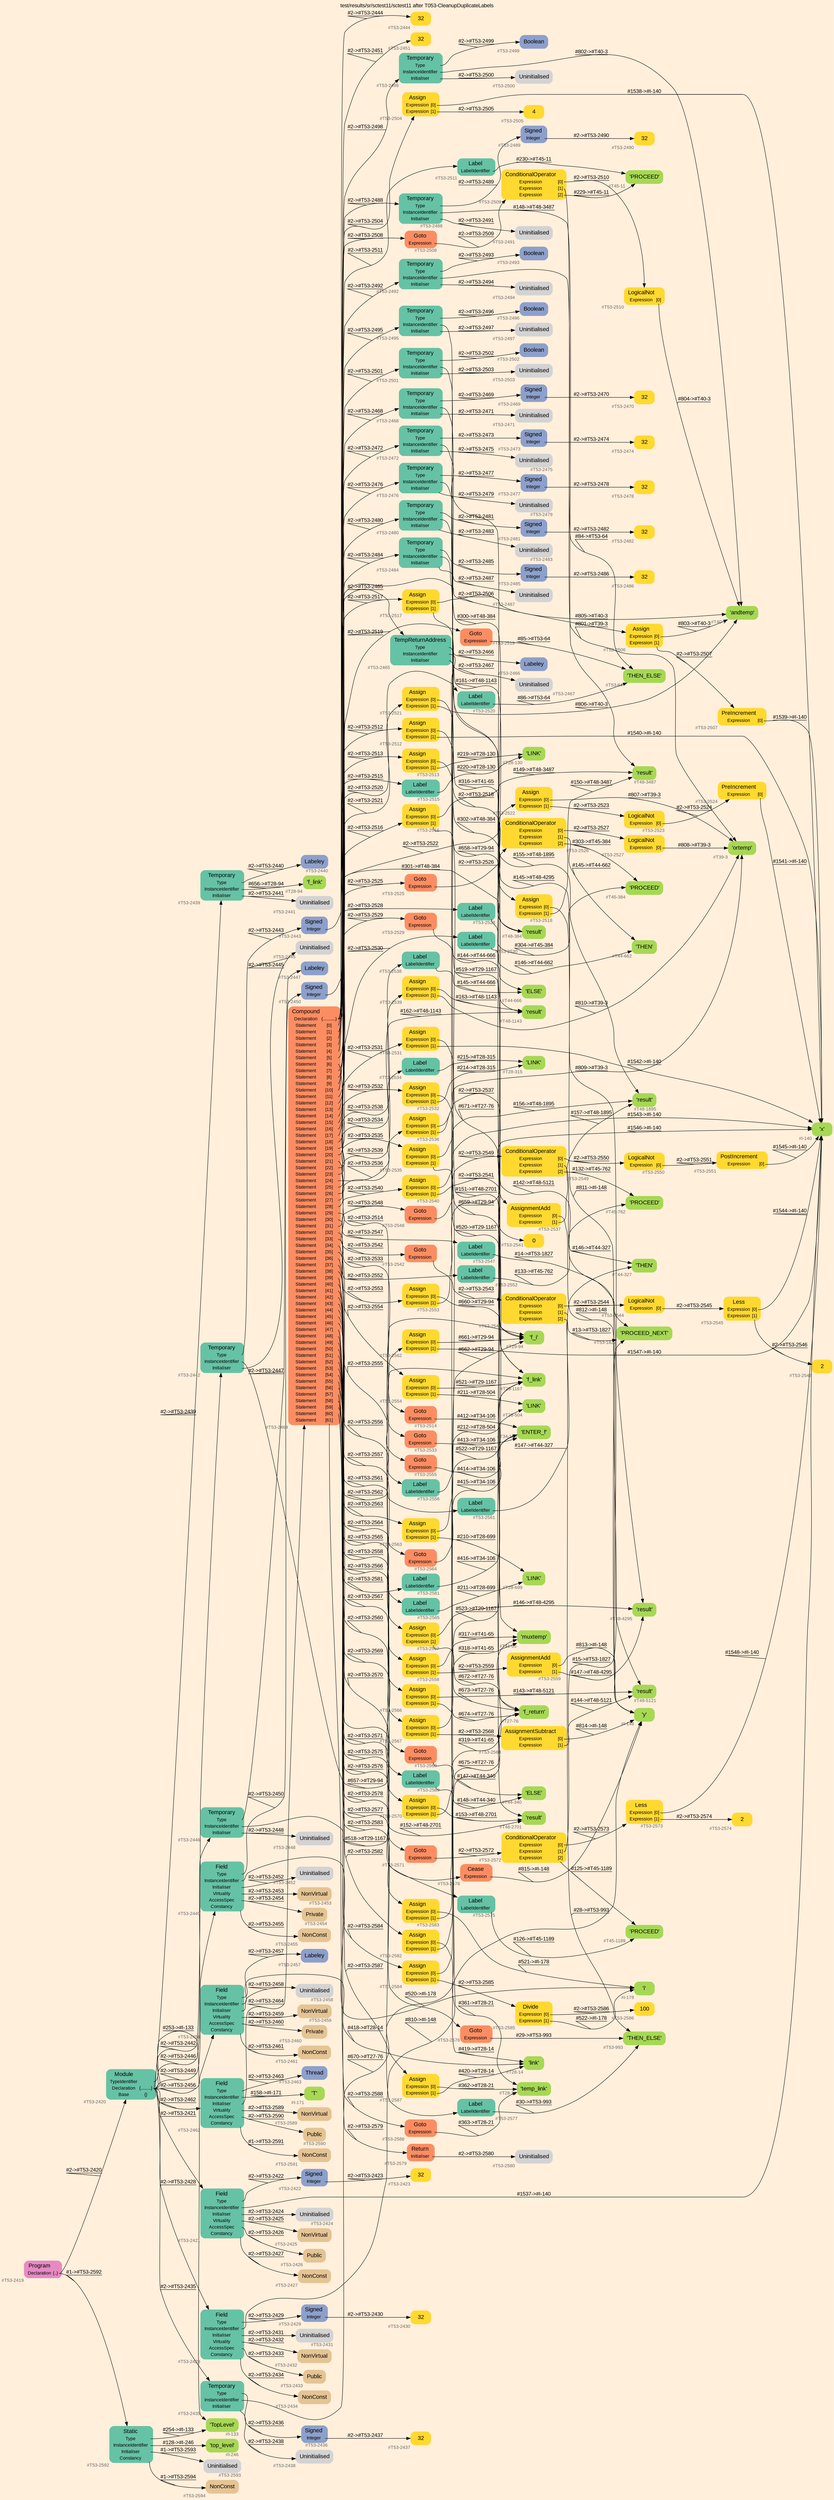 digraph "test/results/sr/sctest11/sctest11 after T053-CleanupDuplicateLabels" {
label = "test/results/sr/sctest11/sctest11 after T053-CleanupDuplicateLabels"
labelloc = t
graph [
    rankdir = "LR"
    ranksep = 0.3
    bgcolor = antiquewhite1
    color = black
    fontcolor = black
    fontname = "Arial"
];
node [
    fontname = "Arial"
];
edge [
    fontname = "Arial"
];

// -------------------- node figure --------------------
// -------- block #T53-2419 ----------
"#T53-2419" [
    fillcolor = "/set28/4"
    xlabel = "#T53-2419"
    fontsize = "12"
    fontcolor = grey40
    shape = "plaintext"
    label = <<TABLE BORDER="0" CELLBORDER="0" CELLSPACING="0">
     <TR><TD><FONT COLOR="black" POINT-SIZE="15">Program</FONT></TD></TR>
     <TR><TD><FONT COLOR="black" POINT-SIZE="12">Declaration</FONT></TD><TD PORT="port0"><FONT COLOR="black" POINT-SIZE="12">{..}</FONT></TD></TR>
    </TABLE>>
    style = "rounded,filled"
];

// -------- block #T53-2420 ----------
"#T53-2420" [
    fillcolor = "/set28/1"
    xlabel = "#T53-2420"
    fontsize = "12"
    fontcolor = grey40
    shape = "plaintext"
    label = <<TABLE BORDER="0" CELLBORDER="0" CELLSPACING="0">
     <TR><TD><FONT COLOR="black" POINT-SIZE="15">Module</FONT></TD></TR>
     <TR><TD><FONT COLOR="black" POINT-SIZE="12">TypeIdentifier</FONT></TD><TD PORT="port0"></TD></TR>
     <TR><TD><FONT COLOR="black" POINT-SIZE="12">Declaration</FONT></TD><TD PORT="port1"><FONT COLOR="black" POINT-SIZE="12">{.........}</FONT></TD></TR>
     <TR><TD><FONT COLOR="black" POINT-SIZE="12">Base</FONT></TD><TD PORT="port2"><FONT COLOR="black" POINT-SIZE="12">{}</FONT></TD></TR>
    </TABLE>>
    style = "rounded,filled"
];

// -------- block #I-133 ----------
"#I-133" [
    fillcolor = "/set28/5"
    xlabel = "#I-133"
    fontsize = "12"
    fontcolor = grey40
    shape = "plaintext"
    label = <<TABLE BORDER="0" CELLBORDER="0" CELLSPACING="0">
     <TR><TD><FONT COLOR="black" POINT-SIZE="15">'TopLevel'</FONT></TD></TR>
    </TABLE>>
    style = "rounded,filled"
];

// -------- block #T53-2421 ----------
"#T53-2421" [
    fillcolor = "/set28/1"
    xlabel = "#T53-2421"
    fontsize = "12"
    fontcolor = grey40
    shape = "plaintext"
    label = <<TABLE BORDER="0" CELLBORDER="0" CELLSPACING="0">
     <TR><TD><FONT COLOR="black" POINT-SIZE="15">Field</FONT></TD></TR>
     <TR><TD><FONT COLOR="black" POINT-SIZE="12">Type</FONT></TD><TD PORT="port0"></TD></TR>
     <TR><TD><FONT COLOR="black" POINT-SIZE="12">InstanceIdentifier</FONT></TD><TD PORT="port1"></TD></TR>
     <TR><TD><FONT COLOR="black" POINT-SIZE="12">Initialiser</FONT></TD><TD PORT="port2"></TD></TR>
     <TR><TD><FONT COLOR="black" POINT-SIZE="12">Virtuality</FONT></TD><TD PORT="port3"></TD></TR>
     <TR><TD><FONT COLOR="black" POINT-SIZE="12">AccessSpec</FONT></TD><TD PORT="port4"></TD></TR>
     <TR><TD><FONT COLOR="black" POINT-SIZE="12">Constancy</FONT></TD><TD PORT="port5"></TD></TR>
    </TABLE>>
    style = "rounded,filled"
];

// -------- block #T53-2422 ----------
"#T53-2422" [
    fillcolor = "/set28/3"
    xlabel = "#T53-2422"
    fontsize = "12"
    fontcolor = grey40
    shape = "plaintext"
    label = <<TABLE BORDER="0" CELLBORDER="0" CELLSPACING="0">
     <TR><TD><FONT COLOR="black" POINT-SIZE="15">Signed</FONT></TD></TR>
     <TR><TD><FONT COLOR="black" POINT-SIZE="12">Integer</FONT></TD><TD PORT="port0"></TD></TR>
    </TABLE>>
    style = "rounded,filled"
];

// -------- block #T53-2423 ----------
"#T53-2423" [
    fillcolor = "/set28/6"
    xlabel = "#T53-2423"
    fontsize = "12"
    fontcolor = grey40
    shape = "plaintext"
    label = <<TABLE BORDER="0" CELLBORDER="0" CELLSPACING="0">
     <TR><TD><FONT COLOR="black" POINT-SIZE="15">32</FONT></TD></TR>
    </TABLE>>
    style = "rounded,filled"
];

// -------- block #I-140 ----------
"#I-140" [
    fillcolor = "/set28/5"
    xlabel = "#I-140"
    fontsize = "12"
    fontcolor = grey40
    shape = "plaintext"
    label = <<TABLE BORDER="0" CELLBORDER="0" CELLSPACING="0">
     <TR><TD><FONT COLOR="black" POINT-SIZE="15">'x'</FONT></TD></TR>
    </TABLE>>
    style = "rounded,filled"
];

// -------- block #T53-2424 ----------
"#T53-2424" [
    xlabel = "#T53-2424"
    fontsize = "12"
    fontcolor = grey40
    shape = "plaintext"
    label = <<TABLE BORDER="0" CELLBORDER="0" CELLSPACING="0">
     <TR><TD><FONT COLOR="black" POINT-SIZE="15">Uninitialised</FONT></TD></TR>
    </TABLE>>
    style = "rounded,filled"
];

// -------- block #T53-2425 ----------
"#T53-2425" [
    fillcolor = "/set28/7"
    xlabel = "#T53-2425"
    fontsize = "12"
    fontcolor = grey40
    shape = "plaintext"
    label = <<TABLE BORDER="0" CELLBORDER="0" CELLSPACING="0">
     <TR><TD><FONT COLOR="black" POINT-SIZE="15">NonVirtual</FONT></TD></TR>
    </TABLE>>
    style = "rounded,filled"
];

// -------- block #T53-2426 ----------
"#T53-2426" [
    fillcolor = "/set28/7"
    xlabel = "#T53-2426"
    fontsize = "12"
    fontcolor = grey40
    shape = "plaintext"
    label = <<TABLE BORDER="0" CELLBORDER="0" CELLSPACING="0">
     <TR><TD><FONT COLOR="black" POINT-SIZE="15">Public</FONT></TD></TR>
    </TABLE>>
    style = "rounded,filled"
];

// -------- block #T53-2427 ----------
"#T53-2427" [
    fillcolor = "/set28/7"
    xlabel = "#T53-2427"
    fontsize = "12"
    fontcolor = grey40
    shape = "plaintext"
    label = <<TABLE BORDER="0" CELLBORDER="0" CELLSPACING="0">
     <TR><TD><FONT COLOR="black" POINT-SIZE="15">NonConst</FONT></TD></TR>
    </TABLE>>
    style = "rounded,filled"
];

// -------- block #T53-2428 ----------
"#T53-2428" [
    fillcolor = "/set28/1"
    xlabel = "#T53-2428"
    fontsize = "12"
    fontcolor = grey40
    shape = "plaintext"
    label = <<TABLE BORDER="0" CELLBORDER="0" CELLSPACING="0">
     <TR><TD><FONT COLOR="black" POINT-SIZE="15">Field</FONT></TD></TR>
     <TR><TD><FONT COLOR="black" POINT-SIZE="12">Type</FONT></TD><TD PORT="port0"></TD></TR>
     <TR><TD><FONT COLOR="black" POINT-SIZE="12">InstanceIdentifier</FONT></TD><TD PORT="port1"></TD></TR>
     <TR><TD><FONT COLOR="black" POINT-SIZE="12">Initialiser</FONT></TD><TD PORT="port2"></TD></TR>
     <TR><TD><FONT COLOR="black" POINT-SIZE="12">Virtuality</FONT></TD><TD PORT="port3"></TD></TR>
     <TR><TD><FONT COLOR="black" POINT-SIZE="12">AccessSpec</FONT></TD><TD PORT="port4"></TD></TR>
     <TR><TD><FONT COLOR="black" POINT-SIZE="12">Constancy</FONT></TD><TD PORT="port5"></TD></TR>
    </TABLE>>
    style = "rounded,filled"
];

// -------- block #T53-2429 ----------
"#T53-2429" [
    fillcolor = "/set28/3"
    xlabel = "#T53-2429"
    fontsize = "12"
    fontcolor = grey40
    shape = "plaintext"
    label = <<TABLE BORDER="0" CELLBORDER="0" CELLSPACING="0">
     <TR><TD><FONT COLOR="black" POINT-SIZE="15">Signed</FONT></TD></TR>
     <TR><TD><FONT COLOR="black" POINT-SIZE="12">Integer</FONT></TD><TD PORT="port0"></TD></TR>
    </TABLE>>
    style = "rounded,filled"
];

// -------- block #T53-2430 ----------
"#T53-2430" [
    fillcolor = "/set28/6"
    xlabel = "#T53-2430"
    fontsize = "12"
    fontcolor = grey40
    shape = "plaintext"
    label = <<TABLE BORDER="0" CELLBORDER="0" CELLSPACING="0">
     <TR><TD><FONT COLOR="black" POINT-SIZE="15">32</FONT></TD></TR>
    </TABLE>>
    style = "rounded,filled"
];

// -------- block #I-148 ----------
"#I-148" [
    fillcolor = "/set28/5"
    xlabel = "#I-148"
    fontsize = "12"
    fontcolor = grey40
    shape = "plaintext"
    label = <<TABLE BORDER="0" CELLBORDER="0" CELLSPACING="0">
     <TR><TD><FONT COLOR="black" POINT-SIZE="15">'y'</FONT></TD></TR>
    </TABLE>>
    style = "rounded,filled"
];

// -------- block #T53-2431 ----------
"#T53-2431" [
    xlabel = "#T53-2431"
    fontsize = "12"
    fontcolor = grey40
    shape = "plaintext"
    label = <<TABLE BORDER="0" CELLBORDER="0" CELLSPACING="0">
     <TR><TD><FONT COLOR="black" POINT-SIZE="15">Uninitialised</FONT></TD></TR>
    </TABLE>>
    style = "rounded,filled"
];

// -------- block #T53-2432 ----------
"#T53-2432" [
    fillcolor = "/set28/7"
    xlabel = "#T53-2432"
    fontsize = "12"
    fontcolor = grey40
    shape = "plaintext"
    label = <<TABLE BORDER="0" CELLBORDER="0" CELLSPACING="0">
     <TR><TD><FONT COLOR="black" POINT-SIZE="15">NonVirtual</FONT></TD></TR>
    </TABLE>>
    style = "rounded,filled"
];

// -------- block #T53-2433 ----------
"#T53-2433" [
    fillcolor = "/set28/7"
    xlabel = "#T53-2433"
    fontsize = "12"
    fontcolor = grey40
    shape = "plaintext"
    label = <<TABLE BORDER="0" CELLBORDER="0" CELLSPACING="0">
     <TR><TD><FONT COLOR="black" POINT-SIZE="15">Public</FONT></TD></TR>
    </TABLE>>
    style = "rounded,filled"
];

// -------- block #T53-2434 ----------
"#T53-2434" [
    fillcolor = "/set28/7"
    xlabel = "#T53-2434"
    fontsize = "12"
    fontcolor = grey40
    shape = "plaintext"
    label = <<TABLE BORDER="0" CELLBORDER="0" CELLSPACING="0">
     <TR><TD><FONT COLOR="black" POINT-SIZE="15">NonConst</FONT></TD></TR>
    </TABLE>>
    style = "rounded,filled"
];

// -------- block #T53-2435 ----------
"#T53-2435" [
    fillcolor = "/set28/1"
    xlabel = "#T53-2435"
    fontsize = "12"
    fontcolor = grey40
    shape = "plaintext"
    label = <<TABLE BORDER="0" CELLBORDER="0" CELLSPACING="0">
     <TR><TD><FONT COLOR="black" POINT-SIZE="15">Temporary</FONT></TD></TR>
     <TR><TD><FONT COLOR="black" POINT-SIZE="12">Type</FONT></TD><TD PORT="port0"></TD></TR>
     <TR><TD><FONT COLOR="black" POINT-SIZE="12">InstanceIdentifier</FONT></TD><TD PORT="port1"></TD></TR>
     <TR><TD><FONT COLOR="black" POINT-SIZE="12">Initialiser</FONT></TD><TD PORT="port2"></TD></TR>
    </TABLE>>
    style = "rounded,filled"
];

// -------- block #T53-2436 ----------
"#T53-2436" [
    fillcolor = "/set28/3"
    xlabel = "#T53-2436"
    fontsize = "12"
    fontcolor = grey40
    shape = "plaintext"
    label = <<TABLE BORDER="0" CELLBORDER="0" CELLSPACING="0">
     <TR><TD><FONT COLOR="black" POINT-SIZE="15">Signed</FONT></TD></TR>
     <TR><TD><FONT COLOR="black" POINT-SIZE="12">Integer</FONT></TD><TD PORT="port0"></TD></TR>
    </TABLE>>
    style = "rounded,filled"
];

// -------- block #T53-2437 ----------
"#T53-2437" [
    fillcolor = "/set28/6"
    xlabel = "#T53-2437"
    fontsize = "12"
    fontcolor = grey40
    shape = "plaintext"
    label = <<TABLE BORDER="0" CELLBORDER="0" CELLSPACING="0">
     <TR><TD><FONT COLOR="black" POINT-SIZE="15">32</FONT></TD></TR>
    </TABLE>>
    style = "rounded,filled"
];

// -------- block #T27-76 ----------
"#T27-76" [
    fillcolor = "/set28/5"
    xlabel = "#T27-76"
    fontsize = "12"
    fontcolor = grey40
    shape = "plaintext"
    label = <<TABLE BORDER="0" CELLBORDER="0" CELLSPACING="0">
     <TR><TD><FONT COLOR="black" POINT-SIZE="15">'f_return'</FONT></TD></TR>
    </TABLE>>
    style = "rounded,filled"
];

// -------- block #T53-2438 ----------
"#T53-2438" [
    xlabel = "#T53-2438"
    fontsize = "12"
    fontcolor = grey40
    shape = "plaintext"
    label = <<TABLE BORDER="0" CELLBORDER="0" CELLSPACING="0">
     <TR><TD><FONT COLOR="black" POINT-SIZE="15">Uninitialised</FONT></TD></TR>
    </TABLE>>
    style = "rounded,filled"
];

// -------- block #T53-2439 ----------
"#T53-2439" [
    fillcolor = "/set28/1"
    xlabel = "#T53-2439"
    fontsize = "12"
    fontcolor = grey40
    shape = "plaintext"
    label = <<TABLE BORDER="0" CELLBORDER="0" CELLSPACING="0">
     <TR><TD><FONT COLOR="black" POINT-SIZE="15">Temporary</FONT></TD></TR>
     <TR><TD><FONT COLOR="black" POINT-SIZE="12">Type</FONT></TD><TD PORT="port0"></TD></TR>
     <TR><TD><FONT COLOR="black" POINT-SIZE="12">InstanceIdentifier</FONT></TD><TD PORT="port1"></TD></TR>
     <TR><TD><FONT COLOR="black" POINT-SIZE="12">Initialiser</FONT></TD><TD PORT="port2"></TD></TR>
    </TABLE>>
    style = "rounded,filled"
];

// -------- block #T53-2440 ----------
"#T53-2440" [
    fillcolor = "/set28/3"
    xlabel = "#T53-2440"
    fontsize = "12"
    fontcolor = grey40
    shape = "plaintext"
    label = <<TABLE BORDER="0" CELLBORDER="0" CELLSPACING="0">
     <TR><TD><FONT COLOR="black" POINT-SIZE="15">Labeley</FONT></TD></TR>
    </TABLE>>
    style = "rounded,filled"
];

// -------- block #T28-94 ----------
"#T28-94" [
    fillcolor = "/set28/5"
    xlabel = "#T28-94"
    fontsize = "12"
    fontcolor = grey40
    shape = "plaintext"
    label = <<TABLE BORDER="0" CELLBORDER="0" CELLSPACING="0">
     <TR><TD><FONT COLOR="black" POINT-SIZE="15">'f_link'</FONT></TD></TR>
    </TABLE>>
    style = "rounded,filled"
];

// -------- block #T53-2441 ----------
"#T53-2441" [
    xlabel = "#T53-2441"
    fontsize = "12"
    fontcolor = grey40
    shape = "plaintext"
    label = <<TABLE BORDER="0" CELLBORDER="0" CELLSPACING="0">
     <TR><TD><FONT COLOR="black" POINT-SIZE="15">Uninitialised</FONT></TD></TR>
    </TABLE>>
    style = "rounded,filled"
];

// -------- block #T53-2442 ----------
"#T53-2442" [
    fillcolor = "/set28/1"
    xlabel = "#T53-2442"
    fontsize = "12"
    fontcolor = grey40
    shape = "plaintext"
    label = <<TABLE BORDER="0" CELLBORDER="0" CELLSPACING="0">
     <TR><TD><FONT COLOR="black" POINT-SIZE="15">Temporary</FONT></TD></TR>
     <TR><TD><FONT COLOR="black" POINT-SIZE="12">Type</FONT></TD><TD PORT="port0"></TD></TR>
     <TR><TD><FONT COLOR="black" POINT-SIZE="12">InstanceIdentifier</FONT></TD><TD PORT="port1"></TD></TR>
     <TR><TD><FONT COLOR="black" POINT-SIZE="12">Initialiser</FONT></TD><TD PORT="port2"></TD></TR>
    </TABLE>>
    style = "rounded,filled"
];

// -------- block #T53-2443 ----------
"#T53-2443" [
    fillcolor = "/set28/3"
    xlabel = "#T53-2443"
    fontsize = "12"
    fontcolor = grey40
    shape = "plaintext"
    label = <<TABLE BORDER="0" CELLBORDER="0" CELLSPACING="0">
     <TR><TD><FONT COLOR="black" POINT-SIZE="15">Signed</FONT></TD></TR>
     <TR><TD><FONT COLOR="black" POINT-SIZE="12">Integer</FONT></TD><TD PORT="port0"></TD></TR>
    </TABLE>>
    style = "rounded,filled"
];

// -------- block #T53-2444 ----------
"#T53-2444" [
    fillcolor = "/set28/6"
    xlabel = "#T53-2444"
    fontsize = "12"
    fontcolor = grey40
    shape = "plaintext"
    label = <<TABLE BORDER="0" CELLBORDER="0" CELLSPACING="0">
     <TR><TD><FONT COLOR="black" POINT-SIZE="15">32</FONT></TD></TR>
    </TABLE>>
    style = "rounded,filled"
];

// -------- block #T29-94 ----------
"#T29-94" [
    fillcolor = "/set28/5"
    xlabel = "#T29-94"
    fontsize = "12"
    fontcolor = grey40
    shape = "plaintext"
    label = <<TABLE BORDER="0" CELLBORDER="0" CELLSPACING="0">
     <TR><TD><FONT COLOR="black" POINT-SIZE="15">'f_i'</FONT></TD></TR>
    </TABLE>>
    style = "rounded,filled"
];

// -------- block #T53-2445 ----------
"#T53-2445" [
    xlabel = "#T53-2445"
    fontsize = "12"
    fontcolor = grey40
    shape = "plaintext"
    label = <<TABLE BORDER="0" CELLBORDER="0" CELLSPACING="0">
     <TR><TD><FONT COLOR="black" POINT-SIZE="15">Uninitialised</FONT></TD></TR>
    </TABLE>>
    style = "rounded,filled"
];

// -------- block #T53-2446 ----------
"#T53-2446" [
    fillcolor = "/set28/1"
    xlabel = "#T53-2446"
    fontsize = "12"
    fontcolor = grey40
    shape = "plaintext"
    label = <<TABLE BORDER="0" CELLBORDER="0" CELLSPACING="0">
     <TR><TD><FONT COLOR="black" POINT-SIZE="15">Temporary</FONT></TD></TR>
     <TR><TD><FONT COLOR="black" POINT-SIZE="12">Type</FONT></TD><TD PORT="port0"></TD></TR>
     <TR><TD><FONT COLOR="black" POINT-SIZE="12">InstanceIdentifier</FONT></TD><TD PORT="port1"></TD></TR>
     <TR><TD><FONT COLOR="black" POINT-SIZE="12">Initialiser</FONT></TD><TD PORT="port2"></TD></TR>
    </TABLE>>
    style = "rounded,filled"
];

// -------- block #T53-2447 ----------
"#T53-2447" [
    fillcolor = "/set28/3"
    xlabel = "#T53-2447"
    fontsize = "12"
    fontcolor = grey40
    shape = "plaintext"
    label = <<TABLE BORDER="0" CELLBORDER="0" CELLSPACING="0">
     <TR><TD><FONT COLOR="black" POINT-SIZE="15">Labeley</FONT></TD></TR>
    </TABLE>>
    style = "rounded,filled"
];

// -------- block #T29-1167 ----------
"#T29-1167" [
    fillcolor = "/set28/5"
    xlabel = "#T29-1167"
    fontsize = "12"
    fontcolor = grey40
    shape = "plaintext"
    label = <<TABLE BORDER="0" CELLBORDER="0" CELLSPACING="0">
     <TR><TD><FONT COLOR="black" POINT-SIZE="15">'f_link'</FONT></TD></TR>
    </TABLE>>
    style = "rounded,filled"
];

// -------- block #T53-2448 ----------
"#T53-2448" [
    xlabel = "#T53-2448"
    fontsize = "12"
    fontcolor = grey40
    shape = "plaintext"
    label = <<TABLE BORDER="0" CELLBORDER="0" CELLSPACING="0">
     <TR><TD><FONT COLOR="black" POINT-SIZE="15">Uninitialised</FONT></TD></TR>
    </TABLE>>
    style = "rounded,filled"
];

// -------- block #T53-2449 ----------
"#T53-2449" [
    fillcolor = "/set28/1"
    xlabel = "#T53-2449"
    fontsize = "12"
    fontcolor = grey40
    shape = "plaintext"
    label = <<TABLE BORDER="0" CELLBORDER="0" CELLSPACING="0">
     <TR><TD><FONT COLOR="black" POINT-SIZE="15">Field</FONT></TD></TR>
     <TR><TD><FONT COLOR="black" POINT-SIZE="12">Type</FONT></TD><TD PORT="port0"></TD></TR>
     <TR><TD><FONT COLOR="black" POINT-SIZE="12">InstanceIdentifier</FONT></TD><TD PORT="port1"></TD></TR>
     <TR><TD><FONT COLOR="black" POINT-SIZE="12">Initialiser</FONT></TD><TD PORT="port2"></TD></TR>
     <TR><TD><FONT COLOR="black" POINT-SIZE="12">Virtuality</FONT></TD><TD PORT="port3"></TD></TR>
     <TR><TD><FONT COLOR="black" POINT-SIZE="12">AccessSpec</FONT></TD><TD PORT="port4"></TD></TR>
     <TR><TD><FONT COLOR="black" POINT-SIZE="12">Constancy</FONT></TD><TD PORT="port5"></TD></TR>
    </TABLE>>
    style = "rounded,filled"
];

// -------- block #T53-2450 ----------
"#T53-2450" [
    fillcolor = "/set28/3"
    xlabel = "#T53-2450"
    fontsize = "12"
    fontcolor = grey40
    shape = "plaintext"
    label = <<TABLE BORDER="0" CELLBORDER="0" CELLSPACING="0">
     <TR><TD><FONT COLOR="black" POINT-SIZE="15">Signed</FONT></TD></TR>
     <TR><TD><FONT COLOR="black" POINT-SIZE="12">Integer</FONT></TD><TD PORT="port0"></TD></TR>
    </TABLE>>
    style = "rounded,filled"
];

// -------- block #T53-2451 ----------
"#T53-2451" [
    fillcolor = "/set28/6"
    xlabel = "#T53-2451"
    fontsize = "12"
    fontcolor = grey40
    shape = "plaintext"
    label = <<TABLE BORDER="0" CELLBORDER="0" CELLSPACING="0">
     <TR><TD><FONT COLOR="black" POINT-SIZE="15">32</FONT></TD></TR>
    </TABLE>>
    style = "rounded,filled"
];

// -------- block #I-178 ----------
"#I-178" [
    fillcolor = "/set28/5"
    xlabel = "#I-178"
    fontsize = "12"
    fontcolor = grey40
    shape = "plaintext"
    label = <<TABLE BORDER="0" CELLBORDER="0" CELLSPACING="0">
     <TR><TD><FONT COLOR="black" POINT-SIZE="15">'i'</FONT></TD></TR>
    </TABLE>>
    style = "rounded,filled"
];

// -------- block #T53-2452 ----------
"#T53-2452" [
    xlabel = "#T53-2452"
    fontsize = "12"
    fontcolor = grey40
    shape = "plaintext"
    label = <<TABLE BORDER="0" CELLBORDER="0" CELLSPACING="0">
     <TR><TD><FONT COLOR="black" POINT-SIZE="15">Uninitialised</FONT></TD></TR>
    </TABLE>>
    style = "rounded,filled"
];

// -------- block #T53-2453 ----------
"#T53-2453" [
    fillcolor = "/set28/7"
    xlabel = "#T53-2453"
    fontsize = "12"
    fontcolor = grey40
    shape = "plaintext"
    label = <<TABLE BORDER="0" CELLBORDER="0" CELLSPACING="0">
     <TR><TD><FONT COLOR="black" POINT-SIZE="15">NonVirtual</FONT></TD></TR>
    </TABLE>>
    style = "rounded,filled"
];

// -------- block #T53-2454 ----------
"#T53-2454" [
    fillcolor = "/set28/7"
    xlabel = "#T53-2454"
    fontsize = "12"
    fontcolor = grey40
    shape = "plaintext"
    label = <<TABLE BORDER="0" CELLBORDER="0" CELLSPACING="0">
     <TR><TD><FONT COLOR="black" POINT-SIZE="15">Private</FONT></TD></TR>
    </TABLE>>
    style = "rounded,filled"
];

// -------- block #T53-2455 ----------
"#T53-2455" [
    fillcolor = "/set28/7"
    xlabel = "#T53-2455"
    fontsize = "12"
    fontcolor = grey40
    shape = "plaintext"
    label = <<TABLE BORDER="0" CELLBORDER="0" CELLSPACING="0">
     <TR><TD><FONT COLOR="black" POINT-SIZE="15">NonConst</FONT></TD></TR>
    </TABLE>>
    style = "rounded,filled"
];

// -------- block #T53-2456 ----------
"#T53-2456" [
    fillcolor = "/set28/1"
    xlabel = "#T53-2456"
    fontsize = "12"
    fontcolor = grey40
    shape = "plaintext"
    label = <<TABLE BORDER="0" CELLBORDER="0" CELLSPACING="0">
     <TR><TD><FONT COLOR="black" POINT-SIZE="15">Field</FONT></TD></TR>
     <TR><TD><FONT COLOR="black" POINT-SIZE="12">Type</FONT></TD><TD PORT="port0"></TD></TR>
     <TR><TD><FONT COLOR="black" POINT-SIZE="12">InstanceIdentifier</FONT></TD><TD PORT="port1"></TD></TR>
     <TR><TD><FONT COLOR="black" POINT-SIZE="12">Initialiser</FONT></TD><TD PORT="port2"></TD></TR>
     <TR><TD><FONT COLOR="black" POINT-SIZE="12">Virtuality</FONT></TD><TD PORT="port3"></TD></TR>
     <TR><TD><FONT COLOR="black" POINT-SIZE="12">AccessSpec</FONT></TD><TD PORT="port4"></TD></TR>
     <TR><TD><FONT COLOR="black" POINT-SIZE="12">Constancy</FONT></TD><TD PORT="port5"></TD></TR>
    </TABLE>>
    style = "rounded,filled"
];

// -------- block #T53-2457 ----------
"#T53-2457" [
    fillcolor = "/set28/3"
    xlabel = "#T53-2457"
    fontsize = "12"
    fontcolor = grey40
    shape = "plaintext"
    label = <<TABLE BORDER="0" CELLBORDER="0" CELLSPACING="0">
     <TR><TD><FONT COLOR="black" POINT-SIZE="15">Labeley</FONT></TD></TR>
    </TABLE>>
    style = "rounded,filled"
];

// -------- block #T28-14 ----------
"#T28-14" [
    fillcolor = "/set28/5"
    xlabel = "#T28-14"
    fontsize = "12"
    fontcolor = grey40
    shape = "plaintext"
    label = <<TABLE BORDER="0" CELLBORDER="0" CELLSPACING="0">
     <TR><TD><FONT COLOR="black" POINT-SIZE="15">'link'</FONT></TD></TR>
    </TABLE>>
    style = "rounded,filled"
];

// -------- block #T53-2458 ----------
"#T53-2458" [
    xlabel = "#T53-2458"
    fontsize = "12"
    fontcolor = grey40
    shape = "plaintext"
    label = <<TABLE BORDER="0" CELLBORDER="0" CELLSPACING="0">
     <TR><TD><FONT COLOR="black" POINT-SIZE="15">Uninitialised</FONT></TD></TR>
    </TABLE>>
    style = "rounded,filled"
];

// -------- block #T53-2459 ----------
"#T53-2459" [
    fillcolor = "/set28/7"
    xlabel = "#T53-2459"
    fontsize = "12"
    fontcolor = grey40
    shape = "plaintext"
    label = <<TABLE BORDER="0" CELLBORDER="0" CELLSPACING="0">
     <TR><TD><FONT COLOR="black" POINT-SIZE="15">NonVirtual</FONT></TD></TR>
    </TABLE>>
    style = "rounded,filled"
];

// -------- block #T53-2460 ----------
"#T53-2460" [
    fillcolor = "/set28/7"
    xlabel = "#T53-2460"
    fontsize = "12"
    fontcolor = grey40
    shape = "plaintext"
    label = <<TABLE BORDER="0" CELLBORDER="0" CELLSPACING="0">
     <TR><TD><FONT COLOR="black" POINT-SIZE="15">Private</FONT></TD></TR>
    </TABLE>>
    style = "rounded,filled"
];

// -------- block #T53-2461 ----------
"#T53-2461" [
    fillcolor = "/set28/7"
    xlabel = "#T53-2461"
    fontsize = "12"
    fontcolor = grey40
    shape = "plaintext"
    label = <<TABLE BORDER="0" CELLBORDER="0" CELLSPACING="0">
     <TR><TD><FONT COLOR="black" POINT-SIZE="15">NonConst</FONT></TD></TR>
    </TABLE>>
    style = "rounded,filled"
];

// -------- block #T53-2462 ----------
"#T53-2462" [
    fillcolor = "/set28/1"
    xlabel = "#T53-2462"
    fontsize = "12"
    fontcolor = grey40
    shape = "plaintext"
    label = <<TABLE BORDER="0" CELLBORDER="0" CELLSPACING="0">
     <TR><TD><FONT COLOR="black" POINT-SIZE="15">Field</FONT></TD></TR>
     <TR><TD><FONT COLOR="black" POINT-SIZE="12">Type</FONT></TD><TD PORT="port0"></TD></TR>
     <TR><TD><FONT COLOR="black" POINT-SIZE="12">InstanceIdentifier</FONT></TD><TD PORT="port1"></TD></TR>
     <TR><TD><FONT COLOR="black" POINT-SIZE="12">Initialiser</FONT></TD><TD PORT="port2"></TD></TR>
     <TR><TD><FONT COLOR="black" POINT-SIZE="12">Virtuality</FONT></TD><TD PORT="port3"></TD></TR>
     <TR><TD><FONT COLOR="black" POINT-SIZE="12">AccessSpec</FONT></TD><TD PORT="port4"></TD></TR>
     <TR><TD><FONT COLOR="black" POINT-SIZE="12">Constancy</FONT></TD><TD PORT="port5"></TD></TR>
    </TABLE>>
    style = "rounded,filled"
];

// -------- block #T53-2463 ----------
"#T53-2463" [
    fillcolor = "/set28/3"
    xlabel = "#T53-2463"
    fontsize = "12"
    fontcolor = grey40
    shape = "plaintext"
    label = <<TABLE BORDER="0" CELLBORDER="0" CELLSPACING="0">
     <TR><TD><FONT COLOR="black" POINT-SIZE="15">Thread</FONT></TD></TR>
    </TABLE>>
    style = "rounded,filled"
];

// -------- block #I-171 ----------
"#I-171" [
    fillcolor = "/set28/5"
    xlabel = "#I-171"
    fontsize = "12"
    fontcolor = grey40
    shape = "plaintext"
    label = <<TABLE BORDER="0" CELLBORDER="0" CELLSPACING="0">
     <TR><TD><FONT COLOR="black" POINT-SIZE="15">'T'</FONT></TD></TR>
    </TABLE>>
    style = "rounded,filled"
];

// -------- block #T53-2464 ----------
"#T53-2464" [
    fillcolor = "/set28/2"
    xlabel = "#T53-2464"
    fontsize = "12"
    fontcolor = grey40
    shape = "plaintext"
    label = <<TABLE BORDER="0" CELLBORDER="0" CELLSPACING="0">
     <TR><TD><FONT COLOR="black" POINT-SIZE="15">Compound</FONT></TD></TR>
     <TR><TD><FONT COLOR="black" POINT-SIZE="12">Declaration</FONT></TD><TD PORT="port0"><FONT COLOR="black" POINT-SIZE="12">{...........}</FONT></TD></TR>
     <TR><TD><FONT COLOR="black" POINT-SIZE="12">Statement</FONT></TD><TD PORT="port1"><FONT COLOR="black" POINT-SIZE="12">[0]</FONT></TD></TR>
     <TR><TD><FONT COLOR="black" POINT-SIZE="12">Statement</FONT></TD><TD PORT="port2"><FONT COLOR="black" POINT-SIZE="12">[1]</FONT></TD></TR>
     <TR><TD><FONT COLOR="black" POINT-SIZE="12">Statement</FONT></TD><TD PORT="port3"><FONT COLOR="black" POINT-SIZE="12">[2]</FONT></TD></TR>
     <TR><TD><FONT COLOR="black" POINT-SIZE="12">Statement</FONT></TD><TD PORT="port4"><FONT COLOR="black" POINT-SIZE="12">[3]</FONT></TD></TR>
     <TR><TD><FONT COLOR="black" POINT-SIZE="12">Statement</FONT></TD><TD PORT="port5"><FONT COLOR="black" POINT-SIZE="12">[4]</FONT></TD></TR>
     <TR><TD><FONT COLOR="black" POINT-SIZE="12">Statement</FONT></TD><TD PORT="port6"><FONT COLOR="black" POINT-SIZE="12">[5]</FONT></TD></TR>
     <TR><TD><FONT COLOR="black" POINT-SIZE="12">Statement</FONT></TD><TD PORT="port7"><FONT COLOR="black" POINT-SIZE="12">[6]</FONT></TD></TR>
     <TR><TD><FONT COLOR="black" POINT-SIZE="12">Statement</FONT></TD><TD PORT="port8"><FONT COLOR="black" POINT-SIZE="12">[7]</FONT></TD></TR>
     <TR><TD><FONT COLOR="black" POINT-SIZE="12">Statement</FONT></TD><TD PORT="port9"><FONT COLOR="black" POINT-SIZE="12">[8]</FONT></TD></TR>
     <TR><TD><FONT COLOR="black" POINT-SIZE="12">Statement</FONT></TD><TD PORT="port10"><FONT COLOR="black" POINT-SIZE="12">[9]</FONT></TD></TR>
     <TR><TD><FONT COLOR="black" POINT-SIZE="12">Statement</FONT></TD><TD PORT="port11"><FONT COLOR="black" POINT-SIZE="12">[10]</FONT></TD></TR>
     <TR><TD><FONT COLOR="black" POINT-SIZE="12">Statement</FONT></TD><TD PORT="port12"><FONT COLOR="black" POINT-SIZE="12">[11]</FONT></TD></TR>
     <TR><TD><FONT COLOR="black" POINT-SIZE="12">Statement</FONT></TD><TD PORT="port13"><FONT COLOR="black" POINT-SIZE="12">[12]</FONT></TD></TR>
     <TR><TD><FONT COLOR="black" POINT-SIZE="12">Statement</FONT></TD><TD PORT="port14"><FONT COLOR="black" POINT-SIZE="12">[13]</FONT></TD></TR>
     <TR><TD><FONT COLOR="black" POINT-SIZE="12">Statement</FONT></TD><TD PORT="port15"><FONT COLOR="black" POINT-SIZE="12">[14]</FONT></TD></TR>
     <TR><TD><FONT COLOR="black" POINT-SIZE="12">Statement</FONT></TD><TD PORT="port16"><FONT COLOR="black" POINT-SIZE="12">[15]</FONT></TD></TR>
     <TR><TD><FONT COLOR="black" POINT-SIZE="12">Statement</FONT></TD><TD PORT="port17"><FONT COLOR="black" POINT-SIZE="12">[16]</FONT></TD></TR>
     <TR><TD><FONT COLOR="black" POINT-SIZE="12">Statement</FONT></TD><TD PORT="port18"><FONT COLOR="black" POINT-SIZE="12">[17]</FONT></TD></TR>
     <TR><TD><FONT COLOR="black" POINT-SIZE="12">Statement</FONT></TD><TD PORT="port19"><FONT COLOR="black" POINT-SIZE="12">[18]</FONT></TD></TR>
     <TR><TD><FONT COLOR="black" POINT-SIZE="12">Statement</FONT></TD><TD PORT="port20"><FONT COLOR="black" POINT-SIZE="12">[19]</FONT></TD></TR>
     <TR><TD><FONT COLOR="black" POINT-SIZE="12">Statement</FONT></TD><TD PORT="port21"><FONT COLOR="black" POINT-SIZE="12">[20]</FONT></TD></TR>
     <TR><TD><FONT COLOR="black" POINT-SIZE="12">Statement</FONT></TD><TD PORT="port22"><FONT COLOR="black" POINT-SIZE="12">[21]</FONT></TD></TR>
     <TR><TD><FONT COLOR="black" POINT-SIZE="12">Statement</FONT></TD><TD PORT="port23"><FONT COLOR="black" POINT-SIZE="12">[22]</FONT></TD></TR>
     <TR><TD><FONT COLOR="black" POINT-SIZE="12">Statement</FONT></TD><TD PORT="port24"><FONT COLOR="black" POINT-SIZE="12">[23]</FONT></TD></TR>
     <TR><TD><FONT COLOR="black" POINT-SIZE="12">Statement</FONT></TD><TD PORT="port25"><FONT COLOR="black" POINT-SIZE="12">[24]</FONT></TD></TR>
     <TR><TD><FONT COLOR="black" POINT-SIZE="12">Statement</FONT></TD><TD PORT="port26"><FONT COLOR="black" POINT-SIZE="12">[25]</FONT></TD></TR>
     <TR><TD><FONT COLOR="black" POINT-SIZE="12">Statement</FONT></TD><TD PORT="port27"><FONT COLOR="black" POINT-SIZE="12">[26]</FONT></TD></TR>
     <TR><TD><FONT COLOR="black" POINT-SIZE="12">Statement</FONT></TD><TD PORT="port28"><FONT COLOR="black" POINT-SIZE="12">[27]</FONT></TD></TR>
     <TR><TD><FONT COLOR="black" POINT-SIZE="12">Statement</FONT></TD><TD PORT="port29"><FONT COLOR="black" POINT-SIZE="12">[28]</FONT></TD></TR>
     <TR><TD><FONT COLOR="black" POINT-SIZE="12">Statement</FONT></TD><TD PORT="port30"><FONT COLOR="black" POINT-SIZE="12">[29]</FONT></TD></TR>
     <TR><TD><FONT COLOR="black" POINT-SIZE="12">Statement</FONT></TD><TD PORT="port31"><FONT COLOR="black" POINT-SIZE="12">[30]</FONT></TD></TR>
     <TR><TD><FONT COLOR="black" POINT-SIZE="12">Statement</FONT></TD><TD PORT="port32"><FONT COLOR="black" POINT-SIZE="12">[31]</FONT></TD></TR>
     <TR><TD><FONT COLOR="black" POINT-SIZE="12">Statement</FONT></TD><TD PORT="port33"><FONT COLOR="black" POINT-SIZE="12">[32]</FONT></TD></TR>
     <TR><TD><FONT COLOR="black" POINT-SIZE="12">Statement</FONT></TD><TD PORT="port34"><FONT COLOR="black" POINT-SIZE="12">[33]</FONT></TD></TR>
     <TR><TD><FONT COLOR="black" POINT-SIZE="12">Statement</FONT></TD><TD PORT="port35"><FONT COLOR="black" POINT-SIZE="12">[34]</FONT></TD></TR>
     <TR><TD><FONT COLOR="black" POINT-SIZE="12">Statement</FONT></TD><TD PORT="port36"><FONT COLOR="black" POINT-SIZE="12">[35]</FONT></TD></TR>
     <TR><TD><FONT COLOR="black" POINT-SIZE="12">Statement</FONT></TD><TD PORT="port37"><FONT COLOR="black" POINT-SIZE="12">[36]</FONT></TD></TR>
     <TR><TD><FONT COLOR="black" POINT-SIZE="12">Statement</FONT></TD><TD PORT="port38"><FONT COLOR="black" POINT-SIZE="12">[37]</FONT></TD></TR>
     <TR><TD><FONT COLOR="black" POINT-SIZE="12">Statement</FONT></TD><TD PORT="port39"><FONT COLOR="black" POINT-SIZE="12">[38]</FONT></TD></TR>
     <TR><TD><FONT COLOR="black" POINT-SIZE="12">Statement</FONT></TD><TD PORT="port40"><FONT COLOR="black" POINT-SIZE="12">[39]</FONT></TD></TR>
     <TR><TD><FONT COLOR="black" POINT-SIZE="12">Statement</FONT></TD><TD PORT="port41"><FONT COLOR="black" POINT-SIZE="12">[40]</FONT></TD></TR>
     <TR><TD><FONT COLOR="black" POINT-SIZE="12">Statement</FONT></TD><TD PORT="port42"><FONT COLOR="black" POINT-SIZE="12">[41]</FONT></TD></TR>
     <TR><TD><FONT COLOR="black" POINT-SIZE="12">Statement</FONT></TD><TD PORT="port43"><FONT COLOR="black" POINT-SIZE="12">[42]</FONT></TD></TR>
     <TR><TD><FONT COLOR="black" POINT-SIZE="12">Statement</FONT></TD><TD PORT="port44"><FONT COLOR="black" POINT-SIZE="12">[43]</FONT></TD></TR>
     <TR><TD><FONT COLOR="black" POINT-SIZE="12">Statement</FONT></TD><TD PORT="port45"><FONT COLOR="black" POINT-SIZE="12">[44]</FONT></TD></TR>
     <TR><TD><FONT COLOR="black" POINT-SIZE="12">Statement</FONT></TD><TD PORT="port46"><FONT COLOR="black" POINT-SIZE="12">[45]</FONT></TD></TR>
     <TR><TD><FONT COLOR="black" POINT-SIZE="12">Statement</FONT></TD><TD PORT="port47"><FONT COLOR="black" POINT-SIZE="12">[46]</FONT></TD></TR>
     <TR><TD><FONT COLOR="black" POINT-SIZE="12">Statement</FONT></TD><TD PORT="port48"><FONT COLOR="black" POINT-SIZE="12">[47]</FONT></TD></TR>
     <TR><TD><FONT COLOR="black" POINT-SIZE="12">Statement</FONT></TD><TD PORT="port49"><FONT COLOR="black" POINT-SIZE="12">[48]</FONT></TD></TR>
     <TR><TD><FONT COLOR="black" POINT-SIZE="12">Statement</FONT></TD><TD PORT="port50"><FONT COLOR="black" POINT-SIZE="12">[49]</FONT></TD></TR>
     <TR><TD><FONT COLOR="black" POINT-SIZE="12">Statement</FONT></TD><TD PORT="port51"><FONT COLOR="black" POINT-SIZE="12">[50]</FONT></TD></TR>
     <TR><TD><FONT COLOR="black" POINT-SIZE="12">Statement</FONT></TD><TD PORT="port52"><FONT COLOR="black" POINT-SIZE="12">[51]</FONT></TD></TR>
     <TR><TD><FONT COLOR="black" POINT-SIZE="12">Statement</FONT></TD><TD PORT="port53"><FONT COLOR="black" POINT-SIZE="12">[52]</FONT></TD></TR>
     <TR><TD><FONT COLOR="black" POINT-SIZE="12">Statement</FONT></TD><TD PORT="port54"><FONT COLOR="black" POINT-SIZE="12">[53]</FONT></TD></TR>
     <TR><TD><FONT COLOR="black" POINT-SIZE="12">Statement</FONT></TD><TD PORT="port55"><FONT COLOR="black" POINT-SIZE="12">[54]</FONT></TD></TR>
     <TR><TD><FONT COLOR="black" POINT-SIZE="12">Statement</FONT></TD><TD PORT="port56"><FONT COLOR="black" POINT-SIZE="12">[55]</FONT></TD></TR>
     <TR><TD><FONT COLOR="black" POINT-SIZE="12">Statement</FONT></TD><TD PORT="port57"><FONT COLOR="black" POINT-SIZE="12">[56]</FONT></TD></TR>
     <TR><TD><FONT COLOR="black" POINT-SIZE="12">Statement</FONT></TD><TD PORT="port58"><FONT COLOR="black" POINT-SIZE="12">[57]</FONT></TD></TR>
     <TR><TD><FONT COLOR="black" POINT-SIZE="12">Statement</FONT></TD><TD PORT="port59"><FONT COLOR="black" POINT-SIZE="12">[58]</FONT></TD></TR>
     <TR><TD><FONT COLOR="black" POINT-SIZE="12">Statement</FONT></TD><TD PORT="port60"><FONT COLOR="black" POINT-SIZE="12">[59]</FONT></TD></TR>
     <TR><TD><FONT COLOR="black" POINT-SIZE="12">Statement</FONT></TD><TD PORT="port61"><FONT COLOR="black" POINT-SIZE="12">[60]</FONT></TD></TR>
     <TR><TD><FONT COLOR="black" POINT-SIZE="12">Statement</FONT></TD><TD PORT="port62"><FONT COLOR="black" POINT-SIZE="12">[61]</FONT></TD></TR>
    </TABLE>>
    style = "rounded,filled"
];

// -------- block #T53-2465 ----------
"#T53-2465" [
    fillcolor = "/set28/1"
    xlabel = "#T53-2465"
    fontsize = "12"
    fontcolor = grey40
    shape = "plaintext"
    label = <<TABLE BORDER="0" CELLBORDER="0" CELLSPACING="0">
     <TR><TD><FONT COLOR="black" POINT-SIZE="15">TempReturnAddress</FONT></TD></TR>
     <TR><TD><FONT COLOR="black" POINT-SIZE="12">Type</FONT></TD><TD PORT="port0"></TD></TR>
     <TR><TD><FONT COLOR="black" POINT-SIZE="12">InstanceIdentifier</FONT></TD><TD PORT="port1"></TD></TR>
     <TR><TD><FONT COLOR="black" POINT-SIZE="12">Initialiser</FONT></TD><TD PORT="port2"></TD></TR>
    </TABLE>>
    style = "rounded,filled"
];

// -------- block #T53-2466 ----------
"#T53-2466" [
    fillcolor = "/set28/3"
    xlabel = "#T53-2466"
    fontsize = "12"
    fontcolor = grey40
    shape = "plaintext"
    label = <<TABLE BORDER="0" CELLBORDER="0" CELLSPACING="0">
     <TR><TD><FONT COLOR="black" POINT-SIZE="15">Labeley</FONT></TD></TR>
    </TABLE>>
    style = "rounded,filled"
];

// -------- block #T28-21 ----------
"#T28-21" [
    fillcolor = "/set28/5"
    xlabel = "#T28-21"
    fontsize = "12"
    fontcolor = grey40
    shape = "plaintext"
    label = <<TABLE BORDER="0" CELLBORDER="0" CELLSPACING="0">
     <TR><TD><FONT COLOR="black" POINT-SIZE="15">'temp_link'</FONT></TD></TR>
    </TABLE>>
    style = "rounded,filled"
];

// -------- block #T53-2467 ----------
"#T53-2467" [
    xlabel = "#T53-2467"
    fontsize = "12"
    fontcolor = grey40
    shape = "plaintext"
    label = <<TABLE BORDER="0" CELLBORDER="0" CELLSPACING="0">
     <TR><TD><FONT COLOR="black" POINT-SIZE="15">Uninitialised</FONT></TD></TR>
    </TABLE>>
    style = "rounded,filled"
];

// -------- block #T53-2468 ----------
"#T53-2468" [
    fillcolor = "/set28/1"
    xlabel = "#T53-2468"
    fontsize = "12"
    fontcolor = grey40
    shape = "plaintext"
    label = <<TABLE BORDER="0" CELLBORDER="0" CELLSPACING="0">
     <TR><TD><FONT COLOR="black" POINT-SIZE="15">Temporary</FONT></TD></TR>
     <TR><TD><FONT COLOR="black" POINT-SIZE="12">Type</FONT></TD><TD PORT="port0"></TD></TR>
     <TR><TD><FONT COLOR="black" POINT-SIZE="12">InstanceIdentifier</FONT></TD><TD PORT="port1"></TD></TR>
     <TR><TD><FONT COLOR="black" POINT-SIZE="12">Initialiser</FONT></TD><TD PORT="port2"></TD></TR>
    </TABLE>>
    style = "rounded,filled"
];

// -------- block #T53-2469 ----------
"#T53-2469" [
    fillcolor = "/set28/3"
    xlabel = "#T53-2469"
    fontsize = "12"
    fontcolor = grey40
    shape = "plaintext"
    label = <<TABLE BORDER="0" CELLBORDER="0" CELLSPACING="0">
     <TR><TD><FONT COLOR="black" POINT-SIZE="15">Signed</FONT></TD></TR>
     <TR><TD><FONT COLOR="black" POINT-SIZE="12">Integer</FONT></TD><TD PORT="port0"></TD></TR>
    </TABLE>>
    style = "rounded,filled"
];

// -------- block #T53-2470 ----------
"#T53-2470" [
    fillcolor = "/set28/6"
    xlabel = "#T53-2470"
    fontsize = "12"
    fontcolor = grey40
    shape = "plaintext"
    label = <<TABLE BORDER="0" CELLBORDER="0" CELLSPACING="0">
     <TR><TD><FONT COLOR="black" POINT-SIZE="15">32</FONT></TD></TR>
    </TABLE>>
    style = "rounded,filled"
];

// -------- block #T48-5121 ----------
"#T48-5121" [
    fillcolor = "/set28/5"
    xlabel = "#T48-5121"
    fontsize = "12"
    fontcolor = grey40
    shape = "plaintext"
    label = <<TABLE BORDER="0" CELLBORDER="0" CELLSPACING="0">
     <TR><TD><FONT COLOR="black" POINT-SIZE="15">'result'</FONT></TD></TR>
    </TABLE>>
    style = "rounded,filled"
];

// -------- block #T53-2471 ----------
"#T53-2471" [
    xlabel = "#T53-2471"
    fontsize = "12"
    fontcolor = grey40
    shape = "plaintext"
    label = <<TABLE BORDER="0" CELLBORDER="0" CELLSPACING="0">
     <TR><TD><FONT COLOR="black" POINT-SIZE="15">Uninitialised</FONT></TD></TR>
    </TABLE>>
    style = "rounded,filled"
];

// -------- block #T53-2472 ----------
"#T53-2472" [
    fillcolor = "/set28/1"
    xlabel = "#T53-2472"
    fontsize = "12"
    fontcolor = grey40
    shape = "plaintext"
    label = <<TABLE BORDER="0" CELLBORDER="0" CELLSPACING="0">
     <TR><TD><FONT COLOR="black" POINT-SIZE="15">Temporary</FONT></TD></TR>
     <TR><TD><FONT COLOR="black" POINT-SIZE="12">Type</FONT></TD><TD PORT="port0"></TD></TR>
     <TR><TD><FONT COLOR="black" POINT-SIZE="12">InstanceIdentifier</FONT></TD><TD PORT="port1"></TD></TR>
     <TR><TD><FONT COLOR="black" POINT-SIZE="12">Initialiser</FONT></TD><TD PORT="port2"></TD></TR>
    </TABLE>>
    style = "rounded,filled"
];

// -------- block #T53-2473 ----------
"#T53-2473" [
    fillcolor = "/set28/3"
    xlabel = "#T53-2473"
    fontsize = "12"
    fontcolor = grey40
    shape = "plaintext"
    label = <<TABLE BORDER="0" CELLBORDER="0" CELLSPACING="0">
     <TR><TD><FONT COLOR="black" POINT-SIZE="15">Signed</FONT></TD></TR>
     <TR><TD><FONT COLOR="black" POINT-SIZE="12">Integer</FONT></TD><TD PORT="port0"></TD></TR>
    </TABLE>>
    style = "rounded,filled"
];

// -------- block #T53-2474 ----------
"#T53-2474" [
    fillcolor = "/set28/6"
    xlabel = "#T53-2474"
    fontsize = "12"
    fontcolor = grey40
    shape = "plaintext"
    label = <<TABLE BORDER="0" CELLBORDER="0" CELLSPACING="0">
     <TR><TD><FONT COLOR="black" POINT-SIZE="15">32</FONT></TD></TR>
    </TABLE>>
    style = "rounded,filled"
];

// -------- block #T48-4295 ----------
"#T48-4295" [
    fillcolor = "/set28/5"
    xlabel = "#T48-4295"
    fontsize = "12"
    fontcolor = grey40
    shape = "plaintext"
    label = <<TABLE BORDER="0" CELLBORDER="0" CELLSPACING="0">
     <TR><TD><FONT COLOR="black" POINT-SIZE="15">'result'</FONT></TD></TR>
    </TABLE>>
    style = "rounded,filled"
];

// -------- block #T53-2475 ----------
"#T53-2475" [
    xlabel = "#T53-2475"
    fontsize = "12"
    fontcolor = grey40
    shape = "plaintext"
    label = <<TABLE BORDER="0" CELLBORDER="0" CELLSPACING="0">
     <TR><TD><FONT COLOR="black" POINT-SIZE="15">Uninitialised</FONT></TD></TR>
    </TABLE>>
    style = "rounded,filled"
];

// -------- block #T53-2476 ----------
"#T53-2476" [
    fillcolor = "/set28/1"
    xlabel = "#T53-2476"
    fontsize = "12"
    fontcolor = grey40
    shape = "plaintext"
    label = <<TABLE BORDER="0" CELLBORDER="0" CELLSPACING="0">
     <TR><TD><FONT COLOR="black" POINT-SIZE="15">Temporary</FONT></TD></TR>
     <TR><TD><FONT COLOR="black" POINT-SIZE="12">Type</FONT></TD><TD PORT="port0"></TD></TR>
     <TR><TD><FONT COLOR="black" POINT-SIZE="12">InstanceIdentifier</FONT></TD><TD PORT="port1"></TD></TR>
     <TR><TD><FONT COLOR="black" POINT-SIZE="12">Initialiser</FONT></TD><TD PORT="port2"></TD></TR>
    </TABLE>>
    style = "rounded,filled"
];

// -------- block #T53-2477 ----------
"#T53-2477" [
    fillcolor = "/set28/3"
    xlabel = "#T53-2477"
    fontsize = "12"
    fontcolor = grey40
    shape = "plaintext"
    label = <<TABLE BORDER="0" CELLBORDER="0" CELLSPACING="0">
     <TR><TD><FONT COLOR="black" POINT-SIZE="15">Signed</FONT></TD></TR>
     <TR><TD><FONT COLOR="black" POINT-SIZE="12">Integer</FONT></TD><TD PORT="port0"></TD></TR>
    </TABLE>>
    style = "rounded,filled"
];

// -------- block #T53-2478 ----------
"#T53-2478" [
    fillcolor = "/set28/6"
    xlabel = "#T53-2478"
    fontsize = "12"
    fontcolor = grey40
    shape = "plaintext"
    label = <<TABLE BORDER="0" CELLBORDER="0" CELLSPACING="0">
     <TR><TD><FONT COLOR="black" POINT-SIZE="15">32</FONT></TD></TR>
    </TABLE>>
    style = "rounded,filled"
];

// -------- block #T41-65 ----------
"#T41-65" [
    fillcolor = "/set28/5"
    xlabel = "#T41-65"
    fontsize = "12"
    fontcolor = grey40
    shape = "plaintext"
    label = <<TABLE BORDER="0" CELLBORDER="0" CELLSPACING="0">
     <TR><TD><FONT COLOR="black" POINT-SIZE="15">'muxtemp'</FONT></TD></TR>
    </TABLE>>
    style = "rounded,filled"
];

// -------- block #T53-2479 ----------
"#T53-2479" [
    xlabel = "#T53-2479"
    fontsize = "12"
    fontcolor = grey40
    shape = "plaintext"
    label = <<TABLE BORDER="0" CELLBORDER="0" CELLSPACING="0">
     <TR><TD><FONT COLOR="black" POINT-SIZE="15">Uninitialised</FONT></TD></TR>
    </TABLE>>
    style = "rounded,filled"
];

// -------- block #T53-2480 ----------
"#T53-2480" [
    fillcolor = "/set28/1"
    xlabel = "#T53-2480"
    fontsize = "12"
    fontcolor = grey40
    shape = "plaintext"
    label = <<TABLE BORDER="0" CELLBORDER="0" CELLSPACING="0">
     <TR><TD><FONT COLOR="black" POINT-SIZE="15">Temporary</FONT></TD></TR>
     <TR><TD><FONT COLOR="black" POINT-SIZE="12">Type</FONT></TD><TD PORT="port0"></TD></TR>
     <TR><TD><FONT COLOR="black" POINT-SIZE="12">InstanceIdentifier</FONT></TD><TD PORT="port1"></TD></TR>
     <TR><TD><FONT COLOR="black" POINT-SIZE="12">Initialiser</FONT></TD><TD PORT="port2"></TD></TR>
    </TABLE>>
    style = "rounded,filled"
];

// -------- block #T53-2481 ----------
"#T53-2481" [
    fillcolor = "/set28/3"
    xlabel = "#T53-2481"
    fontsize = "12"
    fontcolor = grey40
    shape = "plaintext"
    label = <<TABLE BORDER="0" CELLBORDER="0" CELLSPACING="0">
     <TR><TD><FONT COLOR="black" POINT-SIZE="15">Signed</FONT></TD></TR>
     <TR><TD><FONT COLOR="black" POINT-SIZE="12">Integer</FONT></TD><TD PORT="port0"></TD></TR>
    </TABLE>>
    style = "rounded,filled"
];

// -------- block #T53-2482 ----------
"#T53-2482" [
    fillcolor = "/set28/6"
    xlabel = "#T53-2482"
    fontsize = "12"
    fontcolor = grey40
    shape = "plaintext"
    label = <<TABLE BORDER="0" CELLBORDER="0" CELLSPACING="0">
     <TR><TD><FONT COLOR="black" POINT-SIZE="15">32</FONT></TD></TR>
    </TABLE>>
    style = "rounded,filled"
];

// -------- block #T48-2701 ----------
"#T48-2701" [
    fillcolor = "/set28/5"
    xlabel = "#T48-2701"
    fontsize = "12"
    fontcolor = grey40
    shape = "plaintext"
    label = <<TABLE BORDER="0" CELLBORDER="0" CELLSPACING="0">
     <TR><TD><FONT COLOR="black" POINT-SIZE="15">'result'</FONT></TD></TR>
    </TABLE>>
    style = "rounded,filled"
];

// -------- block #T53-2483 ----------
"#T53-2483" [
    xlabel = "#T53-2483"
    fontsize = "12"
    fontcolor = grey40
    shape = "plaintext"
    label = <<TABLE BORDER="0" CELLBORDER="0" CELLSPACING="0">
     <TR><TD><FONT COLOR="black" POINT-SIZE="15">Uninitialised</FONT></TD></TR>
    </TABLE>>
    style = "rounded,filled"
];

// -------- block #T53-2484 ----------
"#T53-2484" [
    fillcolor = "/set28/1"
    xlabel = "#T53-2484"
    fontsize = "12"
    fontcolor = grey40
    shape = "plaintext"
    label = <<TABLE BORDER="0" CELLBORDER="0" CELLSPACING="0">
     <TR><TD><FONT COLOR="black" POINT-SIZE="15">Temporary</FONT></TD></TR>
     <TR><TD><FONT COLOR="black" POINT-SIZE="12">Type</FONT></TD><TD PORT="port0"></TD></TR>
     <TR><TD><FONT COLOR="black" POINT-SIZE="12">InstanceIdentifier</FONT></TD><TD PORT="port1"></TD></TR>
     <TR><TD><FONT COLOR="black" POINT-SIZE="12">Initialiser</FONT></TD><TD PORT="port2"></TD></TR>
    </TABLE>>
    style = "rounded,filled"
];

// -------- block #T53-2485 ----------
"#T53-2485" [
    fillcolor = "/set28/3"
    xlabel = "#T53-2485"
    fontsize = "12"
    fontcolor = grey40
    shape = "plaintext"
    label = <<TABLE BORDER="0" CELLBORDER="0" CELLSPACING="0">
     <TR><TD><FONT COLOR="black" POINT-SIZE="15">Signed</FONT></TD></TR>
     <TR><TD><FONT COLOR="black" POINT-SIZE="12">Integer</FONT></TD><TD PORT="port0"></TD></TR>
    </TABLE>>
    style = "rounded,filled"
];

// -------- block #T53-2486 ----------
"#T53-2486" [
    fillcolor = "/set28/6"
    xlabel = "#T53-2486"
    fontsize = "12"
    fontcolor = grey40
    shape = "plaintext"
    label = <<TABLE BORDER="0" CELLBORDER="0" CELLSPACING="0">
     <TR><TD><FONT COLOR="black" POINT-SIZE="15">32</FONT></TD></TR>
    </TABLE>>
    style = "rounded,filled"
];

// -------- block #T48-1895 ----------
"#T48-1895" [
    fillcolor = "/set28/5"
    xlabel = "#T48-1895"
    fontsize = "12"
    fontcolor = grey40
    shape = "plaintext"
    label = <<TABLE BORDER="0" CELLBORDER="0" CELLSPACING="0">
     <TR><TD><FONT COLOR="black" POINT-SIZE="15">'result'</FONT></TD></TR>
    </TABLE>>
    style = "rounded,filled"
];

// -------- block #T53-2487 ----------
"#T53-2487" [
    xlabel = "#T53-2487"
    fontsize = "12"
    fontcolor = grey40
    shape = "plaintext"
    label = <<TABLE BORDER="0" CELLBORDER="0" CELLSPACING="0">
     <TR><TD><FONT COLOR="black" POINT-SIZE="15">Uninitialised</FONT></TD></TR>
    </TABLE>>
    style = "rounded,filled"
];

// -------- block #T53-2488 ----------
"#T53-2488" [
    fillcolor = "/set28/1"
    xlabel = "#T53-2488"
    fontsize = "12"
    fontcolor = grey40
    shape = "plaintext"
    label = <<TABLE BORDER="0" CELLBORDER="0" CELLSPACING="0">
     <TR><TD><FONT COLOR="black" POINT-SIZE="15">Temporary</FONT></TD></TR>
     <TR><TD><FONT COLOR="black" POINT-SIZE="12">Type</FONT></TD><TD PORT="port0"></TD></TR>
     <TR><TD><FONT COLOR="black" POINT-SIZE="12">InstanceIdentifier</FONT></TD><TD PORT="port1"></TD></TR>
     <TR><TD><FONT COLOR="black" POINT-SIZE="12">Initialiser</FONT></TD><TD PORT="port2"></TD></TR>
    </TABLE>>
    style = "rounded,filled"
];

// -------- block #T53-2489 ----------
"#T53-2489" [
    fillcolor = "/set28/3"
    xlabel = "#T53-2489"
    fontsize = "12"
    fontcolor = grey40
    shape = "plaintext"
    label = <<TABLE BORDER="0" CELLBORDER="0" CELLSPACING="0">
     <TR><TD><FONT COLOR="black" POINT-SIZE="15">Signed</FONT></TD></TR>
     <TR><TD><FONT COLOR="black" POINT-SIZE="12">Integer</FONT></TD><TD PORT="port0"></TD></TR>
    </TABLE>>
    style = "rounded,filled"
];

// -------- block #T53-2490 ----------
"#T53-2490" [
    fillcolor = "/set28/6"
    xlabel = "#T53-2490"
    fontsize = "12"
    fontcolor = grey40
    shape = "plaintext"
    label = <<TABLE BORDER="0" CELLBORDER="0" CELLSPACING="0">
     <TR><TD><FONT COLOR="black" POINT-SIZE="15">32</FONT></TD></TR>
    </TABLE>>
    style = "rounded,filled"
];

// -------- block #T48-3487 ----------
"#T48-3487" [
    fillcolor = "/set28/5"
    xlabel = "#T48-3487"
    fontsize = "12"
    fontcolor = grey40
    shape = "plaintext"
    label = <<TABLE BORDER="0" CELLBORDER="0" CELLSPACING="0">
     <TR><TD><FONT COLOR="black" POINT-SIZE="15">'result'</FONT></TD></TR>
    </TABLE>>
    style = "rounded,filled"
];

// -------- block #T53-2491 ----------
"#T53-2491" [
    xlabel = "#T53-2491"
    fontsize = "12"
    fontcolor = grey40
    shape = "plaintext"
    label = <<TABLE BORDER="0" CELLBORDER="0" CELLSPACING="0">
     <TR><TD><FONT COLOR="black" POINT-SIZE="15">Uninitialised</FONT></TD></TR>
    </TABLE>>
    style = "rounded,filled"
];

// -------- block #T53-2492 ----------
"#T53-2492" [
    fillcolor = "/set28/1"
    xlabel = "#T53-2492"
    fontsize = "12"
    fontcolor = grey40
    shape = "plaintext"
    label = <<TABLE BORDER="0" CELLBORDER="0" CELLSPACING="0">
     <TR><TD><FONT COLOR="black" POINT-SIZE="15">Temporary</FONT></TD></TR>
     <TR><TD><FONT COLOR="black" POINT-SIZE="12">Type</FONT></TD><TD PORT="port0"></TD></TR>
     <TR><TD><FONT COLOR="black" POINT-SIZE="12">InstanceIdentifier</FONT></TD><TD PORT="port1"></TD></TR>
     <TR><TD><FONT COLOR="black" POINT-SIZE="12">Initialiser</FONT></TD><TD PORT="port2"></TD></TR>
    </TABLE>>
    style = "rounded,filled"
];

// -------- block #T53-2493 ----------
"#T53-2493" [
    fillcolor = "/set28/3"
    xlabel = "#T53-2493"
    fontsize = "12"
    fontcolor = grey40
    shape = "plaintext"
    label = <<TABLE BORDER="0" CELLBORDER="0" CELLSPACING="0">
     <TR><TD><FONT COLOR="black" POINT-SIZE="15">Boolean</FONT></TD></TR>
    </TABLE>>
    style = "rounded,filled"
];

// -------- block #T39-3 ----------
"#T39-3" [
    fillcolor = "/set28/5"
    xlabel = "#T39-3"
    fontsize = "12"
    fontcolor = grey40
    shape = "plaintext"
    label = <<TABLE BORDER="0" CELLBORDER="0" CELLSPACING="0">
     <TR><TD><FONT COLOR="black" POINT-SIZE="15">'ortemp'</FONT></TD></TR>
    </TABLE>>
    style = "rounded,filled"
];

// -------- block #T53-2494 ----------
"#T53-2494" [
    xlabel = "#T53-2494"
    fontsize = "12"
    fontcolor = grey40
    shape = "plaintext"
    label = <<TABLE BORDER="0" CELLBORDER="0" CELLSPACING="0">
     <TR><TD><FONT COLOR="black" POINT-SIZE="15">Uninitialised</FONT></TD></TR>
    </TABLE>>
    style = "rounded,filled"
];

// -------- block #T53-2495 ----------
"#T53-2495" [
    fillcolor = "/set28/1"
    xlabel = "#T53-2495"
    fontsize = "12"
    fontcolor = grey40
    shape = "plaintext"
    label = <<TABLE BORDER="0" CELLBORDER="0" CELLSPACING="0">
     <TR><TD><FONT COLOR="black" POINT-SIZE="15">Temporary</FONT></TD></TR>
     <TR><TD><FONT COLOR="black" POINT-SIZE="12">Type</FONT></TD><TD PORT="port0"></TD></TR>
     <TR><TD><FONT COLOR="black" POINT-SIZE="12">InstanceIdentifier</FONT></TD><TD PORT="port1"></TD></TR>
     <TR><TD><FONT COLOR="black" POINT-SIZE="12">Initialiser</FONT></TD><TD PORT="port2"></TD></TR>
    </TABLE>>
    style = "rounded,filled"
];

// -------- block #T53-2496 ----------
"#T53-2496" [
    fillcolor = "/set28/3"
    xlabel = "#T53-2496"
    fontsize = "12"
    fontcolor = grey40
    shape = "plaintext"
    label = <<TABLE BORDER="0" CELLBORDER="0" CELLSPACING="0">
     <TR><TD><FONT COLOR="black" POINT-SIZE="15">Boolean</FONT></TD></TR>
    </TABLE>>
    style = "rounded,filled"
];

// -------- block #T48-1143 ----------
"#T48-1143" [
    fillcolor = "/set28/5"
    xlabel = "#T48-1143"
    fontsize = "12"
    fontcolor = grey40
    shape = "plaintext"
    label = <<TABLE BORDER="0" CELLBORDER="0" CELLSPACING="0">
     <TR><TD><FONT COLOR="black" POINT-SIZE="15">'result'</FONT></TD></TR>
    </TABLE>>
    style = "rounded,filled"
];

// -------- block #T53-2497 ----------
"#T53-2497" [
    xlabel = "#T53-2497"
    fontsize = "12"
    fontcolor = grey40
    shape = "plaintext"
    label = <<TABLE BORDER="0" CELLBORDER="0" CELLSPACING="0">
     <TR><TD><FONT COLOR="black" POINT-SIZE="15">Uninitialised</FONT></TD></TR>
    </TABLE>>
    style = "rounded,filled"
];

// -------- block #T53-2498 ----------
"#T53-2498" [
    fillcolor = "/set28/1"
    xlabel = "#T53-2498"
    fontsize = "12"
    fontcolor = grey40
    shape = "plaintext"
    label = <<TABLE BORDER="0" CELLBORDER="0" CELLSPACING="0">
     <TR><TD><FONT COLOR="black" POINT-SIZE="15">Temporary</FONT></TD></TR>
     <TR><TD><FONT COLOR="black" POINT-SIZE="12">Type</FONT></TD><TD PORT="port0"></TD></TR>
     <TR><TD><FONT COLOR="black" POINT-SIZE="12">InstanceIdentifier</FONT></TD><TD PORT="port1"></TD></TR>
     <TR><TD><FONT COLOR="black" POINT-SIZE="12">Initialiser</FONT></TD><TD PORT="port2"></TD></TR>
    </TABLE>>
    style = "rounded,filled"
];

// -------- block #T53-2499 ----------
"#T53-2499" [
    fillcolor = "/set28/3"
    xlabel = "#T53-2499"
    fontsize = "12"
    fontcolor = grey40
    shape = "plaintext"
    label = <<TABLE BORDER="0" CELLBORDER="0" CELLSPACING="0">
     <TR><TD><FONT COLOR="black" POINT-SIZE="15">Boolean</FONT></TD></TR>
    </TABLE>>
    style = "rounded,filled"
];

// -------- block #T40-3 ----------
"#T40-3" [
    fillcolor = "/set28/5"
    xlabel = "#T40-3"
    fontsize = "12"
    fontcolor = grey40
    shape = "plaintext"
    label = <<TABLE BORDER="0" CELLBORDER="0" CELLSPACING="0">
     <TR><TD><FONT COLOR="black" POINT-SIZE="15">'andtemp'</FONT></TD></TR>
    </TABLE>>
    style = "rounded,filled"
];

// -------- block #T53-2500 ----------
"#T53-2500" [
    xlabel = "#T53-2500"
    fontsize = "12"
    fontcolor = grey40
    shape = "plaintext"
    label = <<TABLE BORDER="0" CELLBORDER="0" CELLSPACING="0">
     <TR><TD><FONT COLOR="black" POINT-SIZE="15">Uninitialised</FONT></TD></TR>
    </TABLE>>
    style = "rounded,filled"
];

// -------- block #T53-2501 ----------
"#T53-2501" [
    fillcolor = "/set28/1"
    xlabel = "#T53-2501"
    fontsize = "12"
    fontcolor = grey40
    shape = "plaintext"
    label = <<TABLE BORDER="0" CELLBORDER="0" CELLSPACING="0">
     <TR><TD><FONT COLOR="black" POINT-SIZE="15">Temporary</FONT></TD></TR>
     <TR><TD><FONT COLOR="black" POINT-SIZE="12">Type</FONT></TD><TD PORT="port0"></TD></TR>
     <TR><TD><FONT COLOR="black" POINT-SIZE="12">InstanceIdentifier</FONT></TD><TD PORT="port1"></TD></TR>
     <TR><TD><FONT COLOR="black" POINT-SIZE="12">Initialiser</FONT></TD><TD PORT="port2"></TD></TR>
    </TABLE>>
    style = "rounded,filled"
];

// -------- block #T53-2502 ----------
"#T53-2502" [
    fillcolor = "/set28/3"
    xlabel = "#T53-2502"
    fontsize = "12"
    fontcolor = grey40
    shape = "plaintext"
    label = <<TABLE BORDER="0" CELLBORDER="0" CELLSPACING="0">
     <TR><TD><FONT COLOR="black" POINT-SIZE="15">Boolean</FONT></TD></TR>
    </TABLE>>
    style = "rounded,filled"
];

// -------- block #T48-384 ----------
"#T48-384" [
    fillcolor = "/set28/5"
    xlabel = "#T48-384"
    fontsize = "12"
    fontcolor = grey40
    shape = "plaintext"
    label = <<TABLE BORDER="0" CELLBORDER="0" CELLSPACING="0">
     <TR><TD><FONT COLOR="black" POINT-SIZE="15">'result'</FONT></TD></TR>
    </TABLE>>
    style = "rounded,filled"
];

// -------- block #T53-2503 ----------
"#T53-2503" [
    xlabel = "#T53-2503"
    fontsize = "12"
    fontcolor = grey40
    shape = "plaintext"
    label = <<TABLE BORDER="0" CELLBORDER="0" CELLSPACING="0">
     <TR><TD><FONT COLOR="black" POINT-SIZE="15">Uninitialised</FONT></TD></TR>
    </TABLE>>
    style = "rounded,filled"
];

// -------- block #T53-2504 ----------
"#T53-2504" [
    fillcolor = "/set28/6"
    xlabel = "#T53-2504"
    fontsize = "12"
    fontcolor = grey40
    shape = "plaintext"
    label = <<TABLE BORDER="0" CELLBORDER="0" CELLSPACING="0">
     <TR><TD><FONT COLOR="black" POINT-SIZE="15">Assign</FONT></TD></TR>
     <TR><TD><FONT COLOR="black" POINT-SIZE="12">Expression</FONT></TD><TD PORT="port0"><FONT COLOR="black" POINT-SIZE="12">[0]</FONT></TD></TR>
     <TR><TD><FONT COLOR="black" POINT-SIZE="12">Expression</FONT></TD><TD PORT="port1"><FONT COLOR="black" POINT-SIZE="12">[1]</FONT></TD></TR>
    </TABLE>>
    style = "rounded,filled"
];

// -------- block #T53-2505 ----------
"#T53-2505" [
    fillcolor = "/set28/6"
    xlabel = "#T53-2505"
    fontsize = "12"
    fontcolor = grey40
    shape = "plaintext"
    label = <<TABLE BORDER="0" CELLBORDER="0" CELLSPACING="0">
     <TR><TD><FONT COLOR="black" POINT-SIZE="15">4</FONT></TD></TR>
    </TABLE>>
    style = "rounded,filled"
];

// -------- block #T53-2506 ----------
"#T53-2506" [
    fillcolor = "/set28/6"
    xlabel = "#T53-2506"
    fontsize = "12"
    fontcolor = grey40
    shape = "plaintext"
    label = <<TABLE BORDER="0" CELLBORDER="0" CELLSPACING="0">
     <TR><TD><FONT COLOR="black" POINT-SIZE="15">Assign</FONT></TD></TR>
     <TR><TD><FONT COLOR="black" POINT-SIZE="12">Expression</FONT></TD><TD PORT="port0"><FONT COLOR="black" POINT-SIZE="12">[0]</FONT></TD></TR>
     <TR><TD><FONT COLOR="black" POINT-SIZE="12">Expression</FONT></TD><TD PORT="port1"><FONT COLOR="black" POINT-SIZE="12">[1]</FONT></TD></TR>
    </TABLE>>
    style = "rounded,filled"
];

// -------- block #T53-2507 ----------
"#T53-2507" [
    fillcolor = "/set28/6"
    xlabel = "#T53-2507"
    fontsize = "12"
    fontcolor = grey40
    shape = "plaintext"
    label = <<TABLE BORDER="0" CELLBORDER="0" CELLSPACING="0">
     <TR><TD><FONT COLOR="black" POINT-SIZE="15">PreIncrement</FONT></TD></TR>
     <TR><TD><FONT COLOR="black" POINT-SIZE="12">Expression</FONT></TD><TD PORT="port0"><FONT COLOR="black" POINT-SIZE="12">[0]</FONT></TD></TR>
    </TABLE>>
    style = "rounded,filled"
];

// -------- block #T53-2508 ----------
"#T53-2508" [
    fillcolor = "/set28/2"
    xlabel = "#T53-2508"
    fontsize = "12"
    fontcolor = grey40
    shape = "plaintext"
    label = <<TABLE BORDER="0" CELLBORDER="0" CELLSPACING="0">
     <TR><TD><FONT COLOR="black" POINT-SIZE="15">Goto</FONT></TD></TR>
     <TR><TD><FONT COLOR="black" POINT-SIZE="12">Expression</FONT></TD><TD PORT="port0"></TD></TR>
    </TABLE>>
    style = "rounded,filled"
];

// -------- block #T53-2509 ----------
"#T53-2509" [
    fillcolor = "/set28/6"
    xlabel = "#T53-2509"
    fontsize = "12"
    fontcolor = grey40
    shape = "plaintext"
    label = <<TABLE BORDER="0" CELLBORDER="0" CELLSPACING="0">
     <TR><TD><FONT COLOR="black" POINT-SIZE="15">ConditionalOperator</FONT></TD></TR>
     <TR><TD><FONT COLOR="black" POINT-SIZE="12">Expression</FONT></TD><TD PORT="port0"><FONT COLOR="black" POINT-SIZE="12">[0]</FONT></TD></TR>
     <TR><TD><FONT COLOR="black" POINT-SIZE="12">Expression</FONT></TD><TD PORT="port1"><FONT COLOR="black" POINT-SIZE="12">[1]</FONT></TD></TR>
     <TR><TD><FONT COLOR="black" POINT-SIZE="12">Expression</FONT></TD><TD PORT="port2"><FONT COLOR="black" POINT-SIZE="12">[2]</FONT></TD></TR>
    </TABLE>>
    style = "rounded,filled"
];

// -------- block #T53-2510 ----------
"#T53-2510" [
    fillcolor = "/set28/6"
    xlabel = "#T53-2510"
    fontsize = "12"
    fontcolor = grey40
    shape = "plaintext"
    label = <<TABLE BORDER="0" CELLBORDER="0" CELLSPACING="0">
     <TR><TD><FONT COLOR="black" POINT-SIZE="15">LogicalNot</FONT></TD></TR>
     <TR><TD><FONT COLOR="black" POINT-SIZE="12">Expression</FONT></TD><TD PORT="port0"><FONT COLOR="black" POINT-SIZE="12">[0]</FONT></TD></TR>
    </TABLE>>
    style = "rounded,filled"
];

// -------- block #T53-64 ----------
"#T53-64" [
    fillcolor = "/set28/5"
    xlabel = "#T53-64"
    fontsize = "12"
    fontcolor = grey40
    shape = "plaintext"
    label = <<TABLE BORDER="0" CELLBORDER="0" CELLSPACING="0">
     <TR><TD><FONT COLOR="black" POINT-SIZE="15">'THEN_ELSE'</FONT></TD></TR>
    </TABLE>>
    style = "rounded,filled"
];

// -------- block #T45-11 ----------
"#T45-11" [
    fillcolor = "/set28/5"
    xlabel = "#T45-11"
    fontsize = "12"
    fontcolor = grey40
    shape = "plaintext"
    label = <<TABLE BORDER="0" CELLBORDER="0" CELLSPACING="0">
     <TR><TD><FONT COLOR="black" POINT-SIZE="15">'PROCEED'</FONT></TD></TR>
    </TABLE>>
    style = "rounded,filled"
];

// -------- block #T53-2511 ----------
"#T53-2511" [
    fillcolor = "/set28/1"
    xlabel = "#T53-2511"
    fontsize = "12"
    fontcolor = grey40
    shape = "plaintext"
    label = <<TABLE BORDER="0" CELLBORDER="0" CELLSPACING="0">
     <TR><TD><FONT COLOR="black" POINT-SIZE="15">Label</FONT></TD></TR>
     <TR><TD><FONT COLOR="black" POINT-SIZE="12">LabelIdentifier</FONT></TD><TD PORT="port0"></TD></TR>
    </TABLE>>
    style = "rounded,filled"
];

// -------- block #T53-2512 ----------
"#T53-2512" [
    fillcolor = "/set28/6"
    xlabel = "#T53-2512"
    fontsize = "12"
    fontcolor = grey40
    shape = "plaintext"
    label = <<TABLE BORDER="0" CELLBORDER="0" CELLSPACING="0">
     <TR><TD><FONT COLOR="black" POINT-SIZE="15">Assign</FONT></TD></TR>
     <TR><TD><FONT COLOR="black" POINT-SIZE="12">Expression</FONT></TD><TD PORT="port0"><FONT COLOR="black" POINT-SIZE="12">[0]</FONT></TD></TR>
     <TR><TD><FONT COLOR="black" POINT-SIZE="12">Expression</FONT></TD><TD PORT="port1"><FONT COLOR="black" POINT-SIZE="12">[1]</FONT></TD></TR>
    </TABLE>>
    style = "rounded,filled"
];

// -------- block #T53-2513 ----------
"#T53-2513" [
    fillcolor = "/set28/6"
    xlabel = "#T53-2513"
    fontsize = "12"
    fontcolor = grey40
    shape = "plaintext"
    label = <<TABLE BORDER="0" CELLBORDER="0" CELLSPACING="0">
     <TR><TD><FONT COLOR="black" POINT-SIZE="15">Assign</FONT></TD></TR>
     <TR><TD><FONT COLOR="black" POINT-SIZE="12">Expression</FONT></TD><TD PORT="port0"><FONT COLOR="black" POINT-SIZE="12">[0]</FONT></TD></TR>
     <TR><TD><FONT COLOR="black" POINT-SIZE="12">Expression</FONT></TD><TD PORT="port1"><FONT COLOR="black" POINT-SIZE="12">[1]</FONT></TD></TR>
    </TABLE>>
    style = "rounded,filled"
];

// -------- block #T28-130 ----------
"#T28-130" [
    fillcolor = "/set28/5"
    xlabel = "#T28-130"
    fontsize = "12"
    fontcolor = grey40
    shape = "plaintext"
    label = <<TABLE BORDER="0" CELLBORDER="0" CELLSPACING="0">
     <TR><TD><FONT COLOR="black" POINT-SIZE="15">'LINK'</FONT></TD></TR>
    </TABLE>>
    style = "rounded,filled"
];

// -------- block #T53-2514 ----------
"#T53-2514" [
    fillcolor = "/set28/2"
    xlabel = "#T53-2514"
    fontsize = "12"
    fontcolor = grey40
    shape = "plaintext"
    label = <<TABLE BORDER="0" CELLBORDER="0" CELLSPACING="0">
     <TR><TD><FONT COLOR="black" POINT-SIZE="15">Goto</FONT></TD></TR>
     <TR><TD><FONT COLOR="black" POINT-SIZE="12">Expression</FONT></TD><TD PORT="port0"></TD></TR>
    </TABLE>>
    style = "rounded,filled"
];

// -------- block #T34-106 ----------
"#T34-106" [
    fillcolor = "/set28/5"
    xlabel = "#T34-106"
    fontsize = "12"
    fontcolor = grey40
    shape = "plaintext"
    label = <<TABLE BORDER="0" CELLBORDER="0" CELLSPACING="0">
     <TR><TD><FONT COLOR="black" POINT-SIZE="15">'ENTER_f'</FONT></TD></TR>
    </TABLE>>
    style = "rounded,filled"
];

// -------- block #T53-2515 ----------
"#T53-2515" [
    fillcolor = "/set28/1"
    xlabel = "#T53-2515"
    fontsize = "12"
    fontcolor = grey40
    shape = "plaintext"
    label = <<TABLE BORDER="0" CELLBORDER="0" CELLSPACING="0">
     <TR><TD><FONT COLOR="black" POINT-SIZE="15">Label</FONT></TD></TR>
     <TR><TD><FONT COLOR="black" POINT-SIZE="12">LabelIdentifier</FONT></TD><TD PORT="port0"></TD></TR>
    </TABLE>>
    style = "rounded,filled"
];

// -------- block #T53-2516 ----------
"#T53-2516" [
    fillcolor = "/set28/6"
    xlabel = "#T53-2516"
    fontsize = "12"
    fontcolor = grey40
    shape = "plaintext"
    label = <<TABLE BORDER="0" CELLBORDER="0" CELLSPACING="0">
     <TR><TD><FONT COLOR="black" POINT-SIZE="15">Assign</FONT></TD></TR>
     <TR><TD><FONT COLOR="black" POINT-SIZE="12">Expression</FONT></TD><TD PORT="port0"><FONT COLOR="black" POINT-SIZE="12">[0]</FONT></TD></TR>
     <TR><TD><FONT COLOR="black" POINT-SIZE="12">Expression</FONT></TD><TD PORT="port1"><FONT COLOR="black" POINT-SIZE="12">[1]</FONT></TD></TR>
    </TABLE>>
    style = "rounded,filled"
];

// -------- block #T53-2517 ----------
"#T53-2517" [
    fillcolor = "/set28/6"
    xlabel = "#T53-2517"
    fontsize = "12"
    fontcolor = grey40
    shape = "plaintext"
    label = <<TABLE BORDER="0" CELLBORDER="0" CELLSPACING="0">
     <TR><TD><FONT COLOR="black" POINT-SIZE="15">Assign</FONT></TD></TR>
     <TR><TD><FONT COLOR="black" POINT-SIZE="12">Expression</FONT></TD><TD PORT="port0"><FONT COLOR="black" POINT-SIZE="12">[0]</FONT></TD></TR>
     <TR><TD><FONT COLOR="black" POINT-SIZE="12">Expression</FONT></TD><TD PORT="port1"><FONT COLOR="black" POINT-SIZE="12">[1]</FONT></TD></TR>
    </TABLE>>
    style = "rounded,filled"
];

// -------- block #T53-2518 ----------
"#T53-2518" [
    fillcolor = "/set28/6"
    xlabel = "#T53-2518"
    fontsize = "12"
    fontcolor = grey40
    shape = "plaintext"
    label = <<TABLE BORDER="0" CELLBORDER="0" CELLSPACING="0">
     <TR><TD><FONT COLOR="black" POINT-SIZE="15">Assign</FONT></TD></TR>
     <TR><TD><FONT COLOR="black" POINT-SIZE="12">Expression</FONT></TD><TD PORT="port0"><FONT COLOR="black" POINT-SIZE="12">[0]</FONT></TD></TR>
     <TR><TD><FONT COLOR="black" POINT-SIZE="12">Expression</FONT></TD><TD PORT="port1"><FONT COLOR="black" POINT-SIZE="12">[1]</FONT></TD></TR>
    </TABLE>>
    style = "rounded,filled"
];

// -------- block #T53-2519 ----------
"#T53-2519" [
    fillcolor = "/set28/2"
    xlabel = "#T53-2519"
    fontsize = "12"
    fontcolor = grey40
    shape = "plaintext"
    label = <<TABLE BORDER="0" CELLBORDER="0" CELLSPACING="0">
     <TR><TD><FONT COLOR="black" POINT-SIZE="15">Goto</FONT></TD></TR>
     <TR><TD><FONT COLOR="black" POINT-SIZE="12">Expression</FONT></TD><TD PORT="port0"></TD></TR>
    </TABLE>>
    style = "rounded,filled"
];

// -------- block #T53-2520 ----------
"#T53-2520" [
    fillcolor = "/set28/1"
    xlabel = "#T53-2520"
    fontsize = "12"
    fontcolor = grey40
    shape = "plaintext"
    label = <<TABLE BORDER="0" CELLBORDER="0" CELLSPACING="0">
     <TR><TD><FONT COLOR="black" POINT-SIZE="15">Label</FONT></TD></TR>
     <TR><TD><FONT COLOR="black" POINT-SIZE="12">LabelIdentifier</FONT></TD><TD PORT="port0"></TD></TR>
    </TABLE>>
    style = "rounded,filled"
];

// -------- block #T53-2521 ----------
"#T53-2521" [
    fillcolor = "/set28/6"
    xlabel = "#T53-2521"
    fontsize = "12"
    fontcolor = grey40
    shape = "plaintext"
    label = <<TABLE BORDER="0" CELLBORDER="0" CELLSPACING="0">
     <TR><TD><FONT COLOR="black" POINT-SIZE="15">Assign</FONT></TD></TR>
     <TR><TD><FONT COLOR="black" POINT-SIZE="12">Expression</FONT></TD><TD PORT="port0"><FONT COLOR="black" POINT-SIZE="12">[0]</FONT></TD></TR>
     <TR><TD><FONT COLOR="black" POINT-SIZE="12">Expression</FONT></TD><TD PORT="port1"><FONT COLOR="black" POINT-SIZE="12">[1]</FONT></TD></TR>
    </TABLE>>
    style = "rounded,filled"
];

// -------- block #T53-2522 ----------
"#T53-2522" [
    fillcolor = "/set28/6"
    xlabel = "#T53-2522"
    fontsize = "12"
    fontcolor = grey40
    shape = "plaintext"
    label = <<TABLE BORDER="0" CELLBORDER="0" CELLSPACING="0">
     <TR><TD><FONT COLOR="black" POINT-SIZE="15">Assign</FONT></TD></TR>
     <TR><TD><FONT COLOR="black" POINT-SIZE="12">Expression</FONT></TD><TD PORT="port0"><FONT COLOR="black" POINT-SIZE="12">[0]</FONT></TD></TR>
     <TR><TD><FONT COLOR="black" POINT-SIZE="12">Expression</FONT></TD><TD PORT="port1"><FONT COLOR="black" POINT-SIZE="12">[1]</FONT></TD></TR>
    </TABLE>>
    style = "rounded,filled"
];

// -------- block #T53-2523 ----------
"#T53-2523" [
    fillcolor = "/set28/6"
    xlabel = "#T53-2523"
    fontsize = "12"
    fontcolor = grey40
    shape = "plaintext"
    label = <<TABLE BORDER="0" CELLBORDER="0" CELLSPACING="0">
     <TR><TD><FONT COLOR="black" POINT-SIZE="15">LogicalNot</FONT></TD></TR>
     <TR><TD><FONT COLOR="black" POINT-SIZE="12">Expression</FONT></TD><TD PORT="port0"><FONT COLOR="black" POINT-SIZE="12">[0]</FONT></TD></TR>
    </TABLE>>
    style = "rounded,filled"
];

// -------- block #T53-2524 ----------
"#T53-2524" [
    fillcolor = "/set28/6"
    xlabel = "#T53-2524"
    fontsize = "12"
    fontcolor = grey40
    shape = "plaintext"
    label = <<TABLE BORDER="0" CELLBORDER="0" CELLSPACING="0">
     <TR><TD><FONT COLOR="black" POINT-SIZE="15">PreIncrement</FONT></TD></TR>
     <TR><TD><FONT COLOR="black" POINT-SIZE="12">Expression</FONT></TD><TD PORT="port0"><FONT COLOR="black" POINT-SIZE="12">[0]</FONT></TD></TR>
    </TABLE>>
    style = "rounded,filled"
];

// -------- block #T53-2525 ----------
"#T53-2525" [
    fillcolor = "/set28/2"
    xlabel = "#T53-2525"
    fontsize = "12"
    fontcolor = grey40
    shape = "plaintext"
    label = <<TABLE BORDER="0" CELLBORDER="0" CELLSPACING="0">
     <TR><TD><FONT COLOR="black" POINT-SIZE="15">Goto</FONT></TD></TR>
     <TR><TD><FONT COLOR="black" POINT-SIZE="12">Expression</FONT></TD><TD PORT="port0"></TD></TR>
    </TABLE>>
    style = "rounded,filled"
];

// -------- block #T53-2526 ----------
"#T53-2526" [
    fillcolor = "/set28/6"
    xlabel = "#T53-2526"
    fontsize = "12"
    fontcolor = grey40
    shape = "plaintext"
    label = <<TABLE BORDER="0" CELLBORDER="0" CELLSPACING="0">
     <TR><TD><FONT COLOR="black" POINT-SIZE="15">ConditionalOperator</FONT></TD></TR>
     <TR><TD><FONT COLOR="black" POINT-SIZE="12">Expression</FONT></TD><TD PORT="port0"><FONT COLOR="black" POINT-SIZE="12">[0]</FONT></TD></TR>
     <TR><TD><FONT COLOR="black" POINT-SIZE="12">Expression</FONT></TD><TD PORT="port1"><FONT COLOR="black" POINT-SIZE="12">[1]</FONT></TD></TR>
     <TR><TD><FONT COLOR="black" POINT-SIZE="12">Expression</FONT></TD><TD PORT="port2"><FONT COLOR="black" POINT-SIZE="12">[2]</FONT></TD></TR>
    </TABLE>>
    style = "rounded,filled"
];

// -------- block #T53-2527 ----------
"#T53-2527" [
    fillcolor = "/set28/6"
    xlabel = "#T53-2527"
    fontsize = "12"
    fontcolor = grey40
    shape = "plaintext"
    label = <<TABLE BORDER="0" CELLBORDER="0" CELLSPACING="0">
     <TR><TD><FONT COLOR="black" POINT-SIZE="15">LogicalNot</FONT></TD></TR>
     <TR><TD><FONT COLOR="black" POINT-SIZE="12">Expression</FONT></TD><TD PORT="port0"><FONT COLOR="black" POINT-SIZE="12">[0]</FONT></TD></TR>
    </TABLE>>
    style = "rounded,filled"
];

// -------- block #T44-662 ----------
"#T44-662" [
    fillcolor = "/set28/5"
    xlabel = "#T44-662"
    fontsize = "12"
    fontcolor = grey40
    shape = "plaintext"
    label = <<TABLE BORDER="0" CELLBORDER="0" CELLSPACING="0">
     <TR><TD><FONT COLOR="black" POINT-SIZE="15">'THEN'</FONT></TD></TR>
    </TABLE>>
    style = "rounded,filled"
];

// -------- block #T45-384 ----------
"#T45-384" [
    fillcolor = "/set28/5"
    xlabel = "#T45-384"
    fontsize = "12"
    fontcolor = grey40
    shape = "plaintext"
    label = <<TABLE BORDER="0" CELLBORDER="0" CELLSPACING="0">
     <TR><TD><FONT COLOR="black" POINT-SIZE="15">'PROCEED'</FONT></TD></TR>
    </TABLE>>
    style = "rounded,filled"
];

// -------- block #T53-2528 ----------
"#T53-2528" [
    fillcolor = "/set28/1"
    xlabel = "#T53-2528"
    fontsize = "12"
    fontcolor = grey40
    shape = "plaintext"
    label = <<TABLE BORDER="0" CELLBORDER="0" CELLSPACING="0">
     <TR><TD><FONT COLOR="black" POINT-SIZE="15">Label</FONT></TD></TR>
     <TR><TD><FONT COLOR="black" POINT-SIZE="12">LabelIdentifier</FONT></TD><TD PORT="port0"></TD></TR>
    </TABLE>>
    style = "rounded,filled"
];

// -------- block #T53-2529 ----------
"#T53-2529" [
    fillcolor = "/set28/2"
    xlabel = "#T53-2529"
    fontsize = "12"
    fontcolor = grey40
    shape = "plaintext"
    label = <<TABLE BORDER="0" CELLBORDER="0" CELLSPACING="0">
     <TR><TD><FONT COLOR="black" POINT-SIZE="15">Goto</FONT></TD></TR>
     <TR><TD><FONT COLOR="black" POINT-SIZE="12">Expression</FONT></TD><TD PORT="port0"></TD></TR>
    </TABLE>>
    style = "rounded,filled"
];

// -------- block #T44-666 ----------
"#T44-666" [
    fillcolor = "/set28/5"
    xlabel = "#T44-666"
    fontsize = "12"
    fontcolor = grey40
    shape = "plaintext"
    label = <<TABLE BORDER="0" CELLBORDER="0" CELLSPACING="0">
     <TR><TD><FONT COLOR="black" POINT-SIZE="15">'ELSE'</FONT></TD></TR>
    </TABLE>>
    style = "rounded,filled"
];

// -------- block #T53-2530 ----------
"#T53-2530" [
    fillcolor = "/set28/1"
    xlabel = "#T53-2530"
    fontsize = "12"
    fontcolor = grey40
    shape = "plaintext"
    label = <<TABLE BORDER="0" CELLBORDER="0" CELLSPACING="0">
     <TR><TD><FONT COLOR="black" POINT-SIZE="15">Label</FONT></TD></TR>
     <TR><TD><FONT COLOR="black" POINT-SIZE="12">LabelIdentifier</FONT></TD><TD PORT="port0"></TD></TR>
    </TABLE>>
    style = "rounded,filled"
];

// -------- block #T53-2531 ----------
"#T53-2531" [
    fillcolor = "/set28/6"
    xlabel = "#T53-2531"
    fontsize = "12"
    fontcolor = grey40
    shape = "plaintext"
    label = <<TABLE BORDER="0" CELLBORDER="0" CELLSPACING="0">
     <TR><TD><FONT COLOR="black" POINT-SIZE="15">Assign</FONT></TD></TR>
     <TR><TD><FONT COLOR="black" POINT-SIZE="12">Expression</FONT></TD><TD PORT="port0"><FONT COLOR="black" POINT-SIZE="12">[0]</FONT></TD></TR>
     <TR><TD><FONT COLOR="black" POINT-SIZE="12">Expression</FONT></TD><TD PORT="port1"><FONT COLOR="black" POINT-SIZE="12">[1]</FONT></TD></TR>
    </TABLE>>
    style = "rounded,filled"
];

// -------- block #T53-2532 ----------
"#T53-2532" [
    fillcolor = "/set28/6"
    xlabel = "#T53-2532"
    fontsize = "12"
    fontcolor = grey40
    shape = "plaintext"
    label = <<TABLE BORDER="0" CELLBORDER="0" CELLSPACING="0">
     <TR><TD><FONT COLOR="black" POINT-SIZE="15">Assign</FONT></TD></TR>
     <TR><TD><FONT COLOR="black" POINT-SIZE="12">Expression</FONT></TD><TD PORT="port0"><FONT COLOR="black" POINT-SIZE="12">[0]</FONT></TD></TR>
     <TR><TD><FONT COLOR="black" POINT-SIZE="12">Expression</FONT></TD><TD PORT="port1"><FONT COLOR="black" POINT-SIZE="12">[1]</FONT></TD></TR>
    </TABLE>>
    style = "rounded,filled"
];

// -------- block #T28-315 ----------
"#T28-315" [
    fillcolor = "/set28/5"
    xlabel = "#T28-315"
    fontsize = "12"
    fontcolor = grey40
    shape = "plaintext"
    label = <<TABLE BORDER="0" CELLBORDER="0" CELLSPACING="0">
     <TR><TD><FONT COLOR="black" POINT-SIZE="15">'LINK'</FONT></TD></TR>
    </TABLE>>
    style = "rounded,filled"
];

// -------- block #T53-2533 ----------
"#T53-2533" [
    fillcolor = "/set28/2"
    xlabel = "#T53-2533"
    fontsize = "12"
    fontcolor = grey40
    shape = "plaintext"
    label = <<TABLE BORDER="0" CELLBORDER="0" CELLSPACING="0">
     <TR><TD><FONT COLOR="black" POINT-SIZE="15">Goto</FONT></TD></TR>
     <TR><TD><FONT COLOR="black" POINT-SIZE="12">Expression</FONT></TD><TD PORT="port0"></TD></TR>
    </TABLE>>
    style = "rounded,filled"
];

// -------- block #T53-2534 ----------
"#T53-2534" [
    fillcolor = "/set28/1"
    xlabel = "#T53-2534"
    fontsize = "12"
    fontcolor = grey40
    shape = "plaintext"
    label = <<TABLE BORDER="0" CELLBORDER="0" CELLSPACING="0">
     <TR><TD><FONT COLOR="black" POINT-SIZE="15">Label</FONT></TD></TR>
     <TR><TD><FONT COLOR="black" POINT-SIZE="12">LabelIdentifier</FONT></TD><TD PORT="port0"></TD></TR>
    </TABLE>>
    style = "rounded,filled"
];

// -------- block #T53-2535 ----------
"#T53-2535" [
    fillcolor = "/set28/6"
    xlabel = "#T53-2535"
    fontsize = "12"
    fontcolor = grey40
    shape = "plaintext"
    label = <<TABLE BORDER="0" CELLBORDER="0" CELLSPACING="0">
     <TR><TD><FONT COLOR="black" POINT-SIZE="15">Assign</FONT></TD></TR>
     <TR><TD><FONT COLOR="black" POINT-SIZE="12">Expression</FONT></TD><TD PORT="port0"><FONT COLOR="black" POINT-SIZE="12">[0]</FONT></TD></TR>
     <TR><TD><FONT COLOR="black" POINT-SIZE="12">Expression</FONT></TD><TD PORT="port1"><FONT COLOR="black" POINT-SIZE="12">[1]</FONT></TD></TR>
    </TABLE>>
    style = "rounded,filled"
];

// -------- block #T53-2536 ----------
"#T53-2536" [
    fillcolor = "/set28/6"
    xlabel = "#T53-2536"
    fontsize = "12"
    fontcolor = grey40
    shape = "plaintext"
    label = <<TABLE BORDER="0" CELLBORDER="0" CELLSPACING="0">
     <TR><TD><FONT COLOR="black" POINT-SIZE="15">Assign</FONT></TD></TR>
     <TR><TD><FONT COLOR="black" POINT-SIZE="12">Expression</FONT></TD><TD PORT="port0"><FONT COLOR="black" POINT-SIZE="12">[0]</FONT></TD></TR>
     <TR><TD><FONT COLOR="black" POINT-SIZE="12">Expression</FONT></TD><TD PORT="port1"><FONT COLOR="black" POINT-SIZE="12">[1]</FONT></TD></TR>
    </TABLE>>
    style = "rounded,filled"
];

// -------- block #T53-2537 ----------
"#T53-2537" [
    fillcolor = "/set28/6"
    xlabel = "#T53-2537"
    fontsize = "12"
    fontcolor = grey40
    shape = "plaintext"
    label = <<TABLE BORDER="0" CELLBORDER="0" CELLSPACING="0">
     <TR><TD><FONT COLOR="black" POINT-SIZE="15">AssignmentAdd</FONT></TD></TR>
     <TR><TD><FONT COLOR="black" POINT-SIZE="12">Expression</FONT></TD><TD PORT="port0"><FONT COLOR="black" POINT-SIZE="12">[0]</FONT></TD></TR>
     <TR><TD><FONT COLOR="black" POINT-SIZE="12">Expression</FONT></TD><TD PORT="port1"><FONT COLOR="black" POINT-SIZE="12">[1]</FONT></TD></TR>
    </TABLE>>
    style = "rounded,filled"
];

// -------- block #T53-2538 ----------
"#T53-2538" [
    fillcolor = "/set28/1"
    xlabel = "#T53-2538"
    fontsize = "12"
    fontcolor = grey40
    shape = "plaintext"
    label = <<TABLE BORDER="0" CELLBORDER="0" CELLSPACING="0">
     <TR><TD><FONT COLOR="black" POINT-SIZE="15">Label</FONT></TD></TR>
     <TR><TD><FONT COLOR="black" POINT-SIZE="12">LabelIdentifier</FONT></TD><TD PORT="port0"></TD></TR>
    </TABLE>>
    style = "rounded,filled"
];

// -------- block #T53-2539 ----------
"#T53-2539" [
    fillcolor = "/set28/6"
    xlabel = "#T53-2539"
    fontsize = "12"
    fontcolor = grey40
    shape = "plaintext"
    label = <<TABLE BORDER="0" CELLBORDER="0" CELLSPACING="0">
     <TR><TD><FONT COLOR="black" POINT-SIZE="15">Assign</FONT></TD></TR>
     <TR><TD><FONT COLOR="black" POINT-SIZE="12">Expression</FONT></TD><TD PORT="port0"><FONT COLOR="black" POINT-SIZE="12">[0]</FONT></TD></TR>
     <TR><TD><FONT COLOR="black" POINT-SIZE="12">Expression</FONT></TD><TD PORT="port1"><FONT COLOR="black" POINT-SIZE="12">[1]</FONT></TD></TR>
    </TABLE>>
    style = "rounded,filled"
];

// -------- block #T53-2540 ----------
"#T53-2540" [
    fillcolor = "/set28/6"
    xlabel = "#T53-2540"
    fontsize = "12"
    fontcolor = grey40
    shape = "plaintext"
    label = <<TABLE BORDER="0" CELLBORDER="0" CELLSPACING="0">
     <TR><TD><FONT COLOR="black" POINT-SIZE="15">Assign</FONT></TD></TR>
     <TR><TD><FONT COLOR="black" POINT-SIZE="12">Expression</FONT></TD><TD PORT="port0"><FONT COLOR="black" POINT-SIZE="12">[0]</FONT></TD></TR>
     <TR><TD><FONT COLOR="black" POINT-SIZE="12">Expression</FONT></TD><TD PORT="port1"><FONT COLOR="black" POINT-SIZE="12">[1]</FONT></TD></TR>
    </TABLE>>
    style = "rounded,filled"
];

// -------- block #T53-2541 ----------
"#T53-2541" [
    fillcolor = "/set28/6"
    xlabel = "#T53-2541"
    fontsize = "12"
    fontcolor = grey40
    shape = "plaintext"
    label = <<TABLE BORDER="0" CELLBORDER="0" CELLSPACING="0">
     <TR><TD><FONT COLOR="black" POINT-SIZE="15">0</FONT></TD></TR>
    </TABLE>>
    style = "rounded,filled"
];

// -------- block #T53-2542 ----------
"#T53-2542" [
    fillcolor = "/set28/2"
    xlabel = "#T53-2542"
    fontsize = "12"
    fontcolor = grey40
    shape = "plaintext"
    label = <<TABLE BORDER="0" CELLBORDER="0" CELLSPACING="0">
     <TR><TD><FONT COLOR="black" POINT-SIZE="15">Goto</FONT></TD></TR>
     <TR><TD><FONT COLOR="black" POINT-SIZE="12">Expression</FONT></TD><TD PORT="port0"></TD></TR>
    </TABLE>>
    style = "rounded,filled"
];

// -------- block #T53-2543 ----------
"#T53-2543" [
    fillcolor = "/set28/6"
    xlabel = "#T53-2543"
    fontsize = "12"
    fontcolor = grey40
    shape = "plaintext"
    label = <<TABLE BORDER="0" CELLBORDER="0" CELLSPACING="0">
     <TR><TD><FONT COLOR="black" POINT-SIZE="15">ConditionalOperator</FONT></TD></TR>
     <TR><TD><FONT COLOR="black" POINT-SIZE="12">Expression</FONT></TD><TD PORT="port0"><FONT COLOR="black" POINT-SIZE="12">[0]</FONT></TD></TR>
     <TR><TD><FONT COLOR="black" POINT-SIZE="12">Expression</FONT></TD><TD PORT="port1"><FONT COLOR="black" POINT-SIZE="12">[1]</FONT></TD></TR>
     <TR><TD><FONT COLOR="black" POINT-SIZE="12">Expression</FONT></TD><TD PORT="port2"><FONT COLOR="black" POINT-SIZE="12">[2]</FONT></TD></TR>
    </TABLE>>
    style = "rounded,filled"
];

// -------- block #T53-2544 ----------
"#T53-2544" [
    fillcolor = "/set28/6"
    xlabel = "#T53-2544"
    fontsize = "12"
    fontcolor = grey40
    shape = "plaintext"
    label = <<TABLE BORDER="0" CELLBORDER="0" CELLSPACING="0">
     <TR><TD><FONT COLOR="black" POINT-SIZE="15">LogicalNot</FONT></TD></TR>
     <TR><TD><FONT COLOR="black" POINT-SIZE="12">Expression</FONT></TD><TD PORT="port0"><FONT COLOR="black" POINT-SIZE="12">[0]</FONT></TD></TR>
    </TABLE>>
    style = "rounded,filled"
];

// -------- block #T53-2545 ----------
"#T53-2545" [
    fillcolor = "/set28/6"
    xlabel = "#T53-2545"
    fontsize = "12"
    fontcolor = grey40
    shape = "plaintext"
    label = <<TABLE BORDER="0" CELLBORDER="0" CELLSPACING="0">
     <TR><TD><FONT COLOR="black" POINT-SIZE="15">Less</FONT></TD></TR>
     <TR><TD><FONT COLOR="black" POINT-SIZE="12">Expression</FONT></TD><TD PORT="port0"><FONT COLOR="black" POINT-SIZE="12">[0]</FONT></TD></TR>
     <TR><TD><FONT COLOR="black" POINT-SIZE="12">Expression</FONT></TD><TD PORT="port1"><FONT COLOR="black" POINT-SIZE="12">[1]</FONT></TD></TR>
    </TABLE>>
    style = "rounded,filled"
];

// -------- block #T53-2546 ----------
"#T53-2546" [
    fillcolor = "/set28/6"
    xlabel = "#T53-2546"
    fontsize = "12"
    fontcolor = grey40
    shape = "plaintext"
    label = <<TABLE BORDER="0" CELLBORDER="0" CELLSPACING="0">
     <TR><TD><FONT COLOR="black" POINT-SIZE="15">2</FONT></TD></TR>
    </TABLE>>
    style = "rounded,filled"
];

// -------- block #T53-993 ----------
"#T53-993" [
    fillcolor = "/set28/5"
    xlabel = "#T53-993"
    fontsize = "12"
    fontcolor = grey40
    shape = "plaintext"
    label = <<TABLE BORDER="0" CELLBORDER="0" CELLSPACING="0">
     <TR><TD><FONT COLOR="black" POINT-SIZE="15">'THEN_ELSE'</FONT></TD></TR>
    </TABLE>>
    style = "rounded,filled"
];

// -------- block #T53-1827 ----------
"#T53-1827" [
    fillcolor = "/set28/5"
    xlabel = "#T53-1827"
    fontsize = "12"
    fontcolor = grey40
    shape = "plaintext"
    label = <<TABLE BORDER="0" CELLBORDER="0" CELLSPACING="0">
     <TR><TD><FONT COLOR="black" POINT-SIZE="15">'PROCEED_NEXT'</FONT></TD></TR>
    </TABLE>>
    style = "rounded,filled"
];

// -------- block #T53-2547 ----------
"#T53-2547" [
    fillcolor = "/set28/1"
    xlabel = "#T53-2547"
    fontsize = "12"
    fontcolor = grey40
    shape = "plaintext"
    label = <<TABLE BORDER="0" CELLBORDER="0" CELLSPACING="0">
     <TR><TD><FONT COLOR="black" POINT-SIZE="15">Label</FONT></TD></TR>
     <TR><TD><FONT COLOR="black" POINT-SIZE="12">LabelIdentifier</FONT></TD><TD PORT="port0"></TD></TR>
    </TABLE>>
    style = "rounded,filled"
];

// -------- block #T53-2548 ----------
"#T53-2548" [
    fillcolor = "/set28/2"
    xlabel = "#T53-2548"
    fontsize = "12"
    fontcolor = grey40
    shape = "plaintext"
    label = <<TABLE BORDER="0" CELLBORDER="0" CELLSPACING="0">
     <TR><TD><FONT COLOR="black" POINT-SIZE="15">Goto</FONT></TD></TR>
     <TR><TD><FONT COLOR="black" POINT-SIZE="12">Expression</FONT></TD><TD PORT="port0"></TD></TR>
    </TABLE>>
    style = "rounded,filled"
];

// -------- block #T53-2549 ----------
"#T53-2549" [
    fillcolor = "/set28/6"
    xlabel = "#T53-2549"
    fontsize = "12"
    fontcolor = grey40
    shape = "plaintext"
    label = <<TABLE BORDER="0" CELLBORDER="0" CELLSPACING="0">
     <TR><TD><FONT COLOR="black" POINT-SIZE="15">ConditionalOperator</FONT></TD></TR>
     <TR><TD><FONT COLOR="black" POINT-SIZE="12">Expression</FONT></TD><TD PORT="port0"><FONT COLOR="black" POINT-SIZE="12">[0]</FONT></TD></TR>
     <TR><TD><FONT COLOR="black" POINT-SIZE="12">Expression</FONT></TD><TD PORT="port1"><FONT COLOR="black" POINT-SIZE="12">[1]</FONT></TD></TR>
     <TR><TD><FONT COLOR="black" POINT-SIZE="12">Expression</FONT></TD><TD PORT="port2"><FONT COLOR="black" POINT-SIZE="12">[2]</FONT></TD></TR>
    </TABLE>>
    style = "rounded,filled"
];

// -------- block #T53-2550 ----------
"#T53-2550" [
    fillcolor = "/set28/6"
    xlabel = "#T53-2550"
    fontsize = "12"
    fontcolor = grey40
    shape = "plaintext"
    label = <<TABLE BORDER="0" CELLBORDER="0" CELLSPACING="0">
     <TR><TD><FONT COLOR="black" POINT-SIZE="15">LogicalNot</FONT></TD></TR>
     <TR><TD><FONT COLOR="black" POINT-SIZE="12">Expression</FONT></TD><TD PORT="port0"><FONT COLOR="black" POINT-SIZE="12">[0]</FONT></TD></TR>
    </TABLE>>
    style = "rounded,filled"
];

// -------- block #T53-2551 ----------
"#T53-2551" [
    fillcolor = "/set28/6"
    xlabel = "#T53-2551"
    fontsize = "12"
    fontcolor = grey40
    shape = "plaintext"
    label = <<TABLE BORDER="0" CELLBORDER="0" CELLSPACING="0">
     <TR><TD><FONT COLOR="black" POINT-SIZE="15">PostIncrement</FONT></TD></TR>
     <TR><TD><FONT COLOR="black" POINT-SIZE="12">Expression</FONT></TD><TD PORT="port0"><FONT COLOR="black" POINT-SIZE="12">[0]</FONT></TD></TR>
    </TABLE>>
    style = "rounded,filled"
];

// -------- block #T44-327 ----------
"#T44-327" [
    fillcolor = "/set28/5"
    xlabel = "#T44-327"
    fontsize = "12"
    fontcolor = grey40
    shape = "plaintext"
    label = <<TABLE BORDER="0" CELLBORDER="0" CELLSPACING="0">
     <TR><TD><FONT COLOR="black" POINT-SIZE="15">'THEN'</FONT></TD></TR>
    </TABLE>>
    style = "rounded,filled"
];

// -------- block #T45-762 ----------
"#T45-762" [
    fillcolor = "/set28/5"
    xlabel = "#T45-762"
    fontsize = "12"
    fontcolor = grey40
    shape = "plaintext"
    label = <<TABLE BORDER="0" CELLBORDER="0" CELLSPACING="0">
     <TR><TD><FONT COLOR="black" POINT-SIZE="15">'PROCEED'</FONT></TD></TR>
    </TABLE>>
    style = "rounded,filled"
];

// -------- block #T53-2552 ----------
"#T53-2552" [
    fillcolor = "/set28/1"
    xlabel = "#T53-2552"
    fontsize = "12"
    fontcolor = grey40
    shape = "plaintext"
    label = <<TABLE BORDER="0" CELLBORDER="0" CELLSPACING="0">
     <TR><TD><FONT COLOR="black" POINT-SIZE="15">Label</FONT></TD></TR>
     <TR><TD><FONT COLOR="black" POINT-SIZE="12">LabelIdentifier</FONT></TD><TD PORT="port0"></TD></TR>
    </TABLE>>
    style = "rounded,filled"
];

// -------- block #T53-2553 ----------
"#T53-2553" [
    fillcolor = "/set28/6"
    xlabel = "#T53-2553"
    fontsize = "12"
    fontcolor = grey40
    shape = "plaintext"
    label = <<TABLE BORDER="0" CELLBORDER="0" CELLSPACING="0">
     <TR><TD><FONT COLOR="black" POINT-SIZE="15">Assign</FONT></TD></TR>
     <TR><TD><FONT COLOR="black" POINT-SIZE="12">Expression</FONT></TD><TD PORT="port0"><FONT COLOR="black" POINT-SIZE="12">[0]</FONT></TD></TR>
     <TR><TD><FONT COLOR="black" POINT-SIZE="12">Expression</FONT></TD><TD PORT="port1"><FONT COLOR="black" POINT-SIZE="12">[1]</FONT></TD></TR>
    </TABLE>>
    style = "rounded,filled"
];

// -------- block #T53-2554 ----------
"#T53-2554" [
    fillcolor = "/set28/6"
    xlabel = "#T53-2554"
    fontsize = "12"
    fontcolor = grey40
    shape = "plaintext"
    label = <<TABLE BORDER="0" CELLBORDER="0" CELLSPACING="0">
     <TR><TD><FONT COLOR="black" POINT-SIZE="15">Assign</FONT></TD></TR>
     <TR><TD><FONT COLOR="black" POINT-SIZE="12">Expression</FONT></TD><TD PORT="port0"><FONT COLOR="black" POINT-SIZE="12">[0]</FONT></TD></TR>
     <TR><TD><FONT COLOR="black" POINT-SIZE="12">Expression</FONT></TD><TD PORT="port1"><FONT COLOR="black" POINT-SIZE="12">[1]</FONT></TD></TR>
    </TABLE>>
    style = "rounded,filled"
];

// -------- block #T28-504 ----------
"#T28-504" [
    fillcolor = "/set28/5"
    xlabel = "#T28-504"
    fontsize = "12"
    fontcolor = grey40
    shape = "plaintext"
    label = <<TABLE BORDER="0" CELLBORDER="0" CELLSPACING="0">
     <TR><TD><FONT COLOR="black" POINT-SIZE="15">'LINK'</FONT></TD></TR>
    </TABLE>>
    style = "rounded,filled"
];

// -------- block #T53-2555 ----------
"#T53-2555" [
    fillcolor = "/set28/2"
    xlabel = "#T53-2555"
    fontsize = "12"
    fontcolor = grey40
    shape = "plaintext"
    label = <<TABLE BORDER="0" CELLBORDER="0" CELLSPACING="0">
     <TR><TD><FONT COLOR="black" POINT-SIZE="15">Goto</FONT></TD></TR>
     <TR><TD><FONT COLOR="black" POINT-SIZE="12">Expression</FONT></TD><TD PORT="port0"></TD></TR>
    </TABLE>>
    style = "rounded,filled"
];

// -------- block #T53-2556 ----------
"#T53-2556" [
    fillcolor = "/set28/1"
    xlabel = "#T53-2556"
    fontsize = "12"
    fontcolor = grey40
    shape = "plaintext"
    label = <<TABLE BORDER="0" CELLBORDER="0" CELLSPACING="0">
     <TR><TD><FONT COLOR="black" POINT-SIZE="15">Label</FONT></TD></TR>
     <TR><TD><FONT COLOR="black" POINT-SIZE="12">LabelIdentifier</FONT></TD><TD PORT="port0"></TD></TR>
    </TABLE>>
    style = "rounded,filled"
];

// -------- block #T53-2557 ----------
"#T53-2557" [
    fillcolor = "/set28/6"
    xlabel = "#T53-2557"
    fontsize = "12"
    fontcolor = grey40
    shape = "plaintext"
    label = <<TABLE BORDER="0" CELLBORDER="0" CELLSPACING="0">
     <TR><TD><FONT COLOR="black" POINT-SIZE="15">Assign</FONT></TD></TR>
     <TR><TD><FONT COLOR="black" POINT-SIZE="12">Expression</FONT></TD><TD PORT="port0"><FONT COLOR="black" POINT-SIZE="12">[0]</FONT></TD></TR>
     <TR><TD><FONT COLOR="black" POINT-SIZE="12">Expression</FONT></TD><TD PORT="port1"><FONT COLOR="black" POINT-SIZE="12">[1]</FONT></TD></TR>
    </TABLE>>
    style = "rounded,filled"
];

// -------- block #T53-2558 ----------
"#T53-2558" [
    fillcolor = "/set28/6"
    xlabel = "#T53-2558"
    fontsize = "12"
    fontcolor = grey40
    shape = "plaintext"
    label = <<TABLE BORDER="0" CELLBORDER="0" CELLSPACING="0">
     <TR><TD><FONT COLOR="black" POINT-SIZE="15">Assign</FONT></TD></TR>
     <TR><TD><FONT COLOR="black" POINT-SIZE="12">Expression</FONT></TD><TD PORT="port0"><FONT COLOR="black" POINT-SIZE="12">[0]</FONT></TD></TR>
     <TR><TD><FONT COLOR="black" POINT-SIZE="12">Expression</FONT></TD><TD PORT="port1"><FONT COLOR="black" POINT-SIZE="12">[1]</FONT></TD></TR>
    </TABLE>>
    style = "rounded,filled"
];

// -------- block #T53-2559 ----------
"#T53-2559" [
    fillcolor = "/set28/6"
    xlabel = "#T53-2559"
    fontsize = "12"
    fontcolor = grey40
    shape = "plaintext"
    label = <<TABLE BORDER="0" CELLBORDER="0" CELLSPACING="0">
     <TR><TD><FONT COLOR="black" POINT-SIZE="15">AssignmentAdd</FONT></TD></TR>
     <TR><TD><FONT COLOR="black" POINT-SIZE="12">Expression</FONT></TD><TD PORT="port0"><FONT COLOR="black" POINT-SIZE="12">[0]</FONT></TD></TR>
     <TR><TD><FONT COLOR="black" POINT-SIZE="12">Expression</FONT></TD><TD PORT="port1"><FONT COLOR="black" POINT-SIZE="12">[1]</FONT></TD></TR>
    </TABLE>>
    style = "rounded,filled"
];

// -------- block #T53-2560 ----------
"#T53-2560" [
    fillcolor = "/set28/2"
    xlabel = "#T53-2560"
    fontsize = "12"
    fontcolor = grey40
    shape = "plaintext"
    label = <<TABLE BORDER="0" CELLBORDER="0" CELLSPACING="0">
     <TR><TD><FONT COLOR="black" POINT-SIZE="15">Goto</FONT></TD></TR>
     <TR><TD><FONT COLOR="black" POINT-SIZE="12">Expression</FONT></TD><TD PORT="port0"></TD></TR>
    </TABLE>>
    style = "rounded,filled"
];

// -------- block #T44-340 ----------
"#T44-340" [
    fillcolor = "/set28/5"
    xlabel = "#T44-340"
    fontsize = "12"
    fontcolor = grey40
    shape = "plaintext"
    label = <<TABLE BORDER="0" CELLBORDER="0" CELLSPACING="0">
     <TR><TD><FONT COLOR="black" POINT-SIZE="15">'ELSE'</FONT></TD></TR>
    </TABLE>>
    style = "rounded,filled"
];

// -------- block #T53-2561 ----------
"#T53-2561" [
    fillcolor = "/set28/1"
    xlabel = "#T53-2561"
    fontsize = "12"
    fontcolor = grey40
    shape = "plaintext"
    label = <<TABLE BORDER="0" CELLBORDER="0" CELLSPACING="0">
     <TR><TD><FONT COLOR="black" POINT-SIZE="15">Label</FONT></TD></TR>
     <TR><TD><FONT COLOR="black" POINT-SIZE="12">LabelIdentifier</FONT></TD><TD PORT="port0"></TD></TR>
    </TABLE>>
    style = "rounded,filled"
];

// -------- block #T53-2562 ----------
"#T53-2562" [
    fillcolor = "/set28/6"
    xlabel = "#T53-2562"
    fontsize = "12"
    fontcolor = grey40
    shape = "plaintext"
    label = <<TABLE BORDER="0" CELLBORDER="0" CELLSPACING="0">
     <TR><TD><FONT COLOR="black" POINT-SIZE="15">Assign</FONT></TD></TR>
     <TR><TD><FONT COLOR="black" POINT-SIZE="12">Expression</FONT></TD><TD PORT="port0"><FONT COLOR="black" POINT-SIZE="12">[0]</FONT></TD></TR>
     <TR><TD><FONT COLOR="black" POINT-SIZE="12">Expression</FONT></TD><TD PORT="port1"><FONT COLOR="black" POINT-SIZE="12">[1]</FONT></TD></TR>
    </TABLE>>
    style = "rounded,filled"
];

// -------- block #T53-2563 ----------
"#T53-2563" [
    fillcolor = "/set28/6"
    xlabel = "#T53-2563"
    fontsize = "12"
    fontcolor = grey40
    shape = "plaintext"
    label = <<TABLE BORDER="0" CELLBORDER="0" CELLSPACING="0">
     <TR><TD><FONT COLOR="black" POINT-SIZE="15">Assign</FONT></TD></TR>
     <TR><TD><FONT COLOR="black" POINT-SIZE="12">Expression</FONT></TD><TD PORT="port0"><FONT COLOR="black" POINT-SIZE="12">[0]</FONT></TD></TR>
     <TR><TD><FONT COLOR="black" POINT-SIZE="12">Expression</FONT></TD><TD PORT="port1"><FONT COLOR="black" POINT-SIZE="12">[1]</FONT></TD></TR>
    </TABLE>>
    style = "rounded,filled"
];

// -------- block #T28-699 ----------
"#T28-699" [
    fillcolor = "/set28/5"
    xlabel = "#T28-699"
    fontsize = "12"
    fontcolor = grey40
    shape = "plaintext"
    label = <<TABLE BORDER="0" CELLBORDER="0" CELLSPACING="0">
     <TR><TD><FONT COLOR="black" POINT-SIZE="15">'LINK'</FONT></TD></TR>
    </TABLE>>
    style = "rounded,filled"
];

// -------- block #T53-2564 ----------
"#T53-2564" [
    fillcolor = "/set28/2"
    xlabel = "#T53-2564"
    fontsize = "12"
    fontcolor = grey40
    shape = "plaintext"
    label = <<TABLE BORDER="0" CELLBORDER="0" CELLSPACING="0">
     <TR><TD><FONT COLOR="black" POINT-SIZE="15">Goto</FONT></TD></TR>
     <TR><TD><FONT COLOR="black" POINT-SIZE="12">Expression</FONT></TD><TD PORT="port0"></TD></TR>
    </TABLE>>
    style = "rounded,filled"
];

// -------- block #T53-2565 ----------
"#T53-2565" [
    fillcolor = "/set28/1"
    xlabel = "#T53-2565"
    fontsize = "12"
    fontcolor = grey40
    shape = "plaintext"
    label = <<TABLE BORDER="0" CELLBORDER="0" CELLSPACING="0">
     <TR><TD><FONT COLOR="black" POINT-SIZE="15">Label</FONT></TD></TR>
     <TR><TD><FONT COLOR="black" POINT-SIZE="12">LabelIdentifier</FONT></TD><TD PORT="port0"></TD></TR>
    </TABLE>>
    style = "rounded,filled"
];

// -------- block #T53-2566 ----------
"#T53-2566" [
    fillcolor = "/set28/6"
    xlabel = "#T53-2566"
    fontsize = "12"
    fontcolor = grey40
    shape = "plaintext"
    label = <<TABLE BORDER="0" CELLBORDER="0" CELLSPACING="0">
     <TR><TD><FONT COLOR="black" POINT-SIZE="15">Assign</FONT></TD></TR>
     <TR><TD><FONT COLOR="black" POINT-SIZE="12">Expression</FONT></TD><TD PORT="port0"><FONT COLOR="black" POINT-SIZE="12">[0]</FONT></TD></TR>
     <TR><TD><FONT COLOR="black" POINT-SIZE="12">Expression</FONT></TD><TD PORT="port1"><FONT COLOR="black" POINT-SIZE="12">[1]</FONT></TD></TR>
    </TABLE>>
    style = "rounded,filled"
];

// -------- block #T53-2567 ----------
"#T53-2567" [
    fillcolor = "/set28/6"
    xlabel = "#T53-2567"
    fontsize = "12"
    fontcolor = grey40
    shape = "plaintext"
    label = <<TABLE BORDER="0" CELLBORDER="0" CELLSPACING="0">
     <TR><TD><FONT COLOR="black" POINT-SIZE="15">Assign</FONT></TD></TR>
     <TR><TD><FONT COLOR="black" POINT-SIZE="12">Expression</FONT></TD><TD PORT="port0"><FONT COLOR="black" POINT-SIZE="12">[0]</FONT></TD></TR>
     <TR><TD><FONT COLOR="black" POINT-SIZE="12">Expression</FONT></TD><TD PORT="port1"><FONT COLOR="black" POINT-SIZE="12">[1]</FONT></TD></TR>
    </TABLE>>
    style = "rounded,filled"
];

// -------- block #T53-2568 ----------
"#T53-2568" [
    fillcolor = "/set28/6"
    xlabel = "#T53-2568"
    fontsize = "12"
    fontcolor = grey40
    shape = "plaintext"
    label = <<TABLE BORDER="0" CELLBORDER="0" CELLSPACING="0">
     <TR><TD><FONT COLOR="black" POINT-SIZE="15">AssignmentSubtract</FONT></TD></TR>
     <TR><TD><FONT COLOR="black" POINT-SIZE="12">Expression</FONT></TD><TD PORT="port0"><FONT COLOR="black" POINT-SIZE="12">[0]</FONT></TD></TR>
     <TR><TD><FONT COLOR="black" POINT-SIZE="12">Expression</FONT></TD><TD PORT="port1"><FONT COLOR="black" POINT-SIZE="12">[1]</FONT></TD></TR>
    </TABLE>>
    style = "rounded,filled"
];

// -------- block #T53-2569 ----------
"#T53-2569" [
    fillcolor = "/set28/1"
    xlabel = "#T53-2569"
    fontsize = "12"
    fontcolor = grey40
    shape = "plaintext"
    label = <<TABLE BORDER="0" CELLBORDER="0" CELLSPACING="0">
     <TR><TD><FONT COLOR="black" POINT-SIZE="15">Label</FONT></TD></TR>
     <TR><TD><FONT COLOR="black" POINT-SIZE="12">LabelIdentifier</FONT></TD><TD PORT="port0"></TD></TR>
    </TABLE>>
    style = "rounded,filled"
];

// -------- block #T53-2570 ----------
"#T53-2570" [
    fillcolor = "/set28/6"
    xlabel = "#T53-2570"
    fontsize = "12"
    fontcolor = grey40
    shape = "plaintext"
    label = <<TABLE BORDER="0" CELLBORDER="0" CELLSPACING="0">
     <TR><TD><FONT COLOR="black" POINT-SIZE="15">Assign</FONT></TD></TR>
     <TR><TD><FONT COLOR="black" POINT-SIZE="12">Expression</FONT></TD><TD PORT="port0"><FONT COLOR="black" POINT-SIZE="12">[0]</FONT></TD></TR>
     <TR><TD><FONT COLOR="black" POINT-SIZE="12">Expression</FONT></TD><TD PORT="port1"><FONT COLOR="black" POINT-SIZE="12">[1]</FONT></TD></TR>
    </TABLE>>
    style = "rounded,filled"
];

// -------- block #T53-2571 ----------
"#T53-2571" [
    fillcolor = "/set28/2"
    xlabel = "#T53-2571"
    fontsize = "12"
    fontcolor = grey40
    shape = "plaintext"
    label = <<TABLE BORDER="0" CELLBORDER="0" CELLSPACING="0">
     <TR><TD><FONT COLOR="black" POINT-SIZE="15">Goto</FONT></TD></TR>
     <TR><TD><FONT COLOR="black" POINT-SIZE="12">Expression</FONT></TD><TD PORT="port0"></TD></TR>
    </TABLE>>
    style = "rounded,filled"
];

// -------- block #T53-2572 ----------
"#T53-2572" [
    fillcolor = "/set28/6"
    xlabel = "#T53-2572"
    fontsize = "12"
    fontcolor = grey40
    shape = "plaintext"
    label = <<TABLE BORDER="0" CELLBORDER="0" CELLSPACING="0">
     <TR><TD><FONT COLOR="black" POINT-SIZE="15">ConditionalOperator</FONT></TD></TR>
     <TR><TD><FONT COLOR="black" POINT-SIZE="12">Expression</FONT></TD><TD PORT="port0"><FONT COLOR="black" POINT-SIZE="12">[0]</FONT></TD></TR>
     <TR><TD><FONT COLOR="black" POINT-SIZE="12">Expression</FONT></TD><TD PORT="port1"><FONT COLOR="black" POINT-SIZE="12">[1]</FONT></TD></TR>
     <TR><TD><FONT COLOR="black" POINT-SIZE="12">Expression</FONT></TD><TD PORT="port2"><FONT COLOR="black" POINT-SIZE="12">[2]</FONT></TD></TR>
    </TABLE>>
    style = "rounded,filled"
];

// -------- block #T53-2573 ----------
"#T53-2573" [
    fillcolor = "/set28/6"
    xlabel = "#T53-2573"
    fontsize = "12"
    fontcolor = grey40
    shape = "plaintext"
    label = <<TABLE BORDER="0" CELLBORDER="0" CELLSPACING="0">
     <TR><TD><FONT COLOR="black" POINT-SIZE="15">Less</FONT></TD></TR>
     <TR><TD><FONT COLOR="black" POINT-SIZE="12">Expression</FONT></TD><TD PORT="port0"><FONT COLOR="black" POINT-SIZE="12">[0]</FONT></TD></TR>
     <TR><TD><FONT COLOR="black" POINT-SIZE="12">Expression</FONT></TD><TD PORT="port1"><FONT COLOR="black" POINT-SIZE="12">[1]</FONT></TD></TR>
    </TABLE>>
    style = "rounded,filled"
];

// -------- block #T53-2574 ----------
"#T53-2574" [
    fillcolor = "/set28/6"
    xlabel = "#T53-2574"
    fontsize = "12"
    fontcolor = grey40
    shape = "plaintext"
    label = <<TABLE BORDER="0" CELLBORDER="0" CELLSPACING="0">
     <TR><TD><FONT COLOR="black" POINT-SIZE="15">2</FONT></TD></TR>
    </TABLE>>
    style = "rounded,filled"
];

// -------- block #T45-1189 ----------
"#T45-1189" [
    fillcolor = "/set28/5"
    xlabel = "#T45-1189"
    fontsize = "12"
    fontcolor = grey40
    shape = "plaintext"
    label = <<TABLE BORDER="0" CELLBORDER="0" CELLSPACING="0">
     <TR><TD><FONT COLOR="black" POINT-SIZE="15">'PROCEED'</FONT></TD></TR>
    </TABLE>>
    style = "rounded,filled"
];

// -------- block #T53-2575 ----------
"#T53-2575" [
    fillcolor = "/set28/1"
    xlabel = "#T53-2575"
    fontsize = "12"
    fontcolor = grey40
    shape = "plaintext"
    label = <<TABLE BORDER="0" CELLBORDER="0" CELLSPACING="0">
     <TR><TD><FONT COLOR="black" POINT-SIZE="15">Label</FONT></TD></TR>
     <TR><TD><FONT COLOR="black" POINT-SIZE="12">LabelIdentifier</FONT></TD><TD PORT="port0"></TD></TR>
    </TABLE>>
    style = "rounded,filled"
];

// -------- block #T53-2576 ----------
"#T53-2576" [
    fillcolor = "/set28/2"
    xlabel = "#T53-2576"
    fontsize = "12"
    fontcolor = grey40
    shape = "plaintext"
    label = <<TABLE BORDER="0" CELLBORDER="0" CELLSPACING="0">
     <TR><TD><FONT COLOR="black" POINT-SIZE="15">Goto</FONT></TD></TR>
     <TR><TD><FONT COLOR="black" POINT-SIZE="12">Expression</FONT></TD><TD PORT="port0"></TD></TR>
    </TABLE>>
    style = "rounded,filled"
];

// -------- block #T53-2577 ----------
"#T53-2577" [
    fillcolor = "/set28/1"
    xlabel = "#T53-2577"
    fontsize = "12"
    fontcolor = grey40
    shape = "plaintext"
    label = <<TABLE BORDER="0" CELLBORDER="0" CELLSPACING="0">
     <TR><TD><FONT COLOR="black" POINT-SIZE="15">Label</FONT></TD></TR>
     <TR><TD><FONT COLOR="black" POINT-SIZE="12">LabelIdentifier</FONT></TD><TD PORT="port0"></TD></TR>
    </TABLE>>
    style = "rounded,filled"
];

// -------- block #T53-2578 ----------
"#T53-2578" [
    fillcolor = "/set28/2"
    xlabel = "#T53-2578"
    fontsize = "12"
    fontcolor = grey40
    shape = "plaintext"
    label = <<TABLE BORDER="0" CELLBORDER="0" CELLSPACING="0">
     <TR><TD><FONT COLOR="black" POINT-SIZE="15">Cease</FONT></TD></TR>
     <TR><TD><FONT COLOR="black" POINT-SIZE="12">Expression</FONT></TD><TD PORT="port0"></TD></TR>
    </TABLE>>
    style = "rounded,filled"
];

// -------- block #T53-2579 ----------
"#T53-2579" [
    fillcolor = "/set28/2"
    xlabel = "#T53-2579"
    fontsize = "12"
    fontcolor = grey40
    shape = "plaintext"
    label = <<TABLE BORDER="0" CELLBORDER="0" CELLSPACING="0">
     <TR><TD><FONT COLOR="black" POINT-SIZE="15">Return</FONT></TD></TR>
     <TR><TD><FONT COLOR="black" POINT-SIZE="12">Initialiser</FONT></TD><TD PORT="port0"></TD></TR>
    </TABLE>>
    style = "rounded,filled"
];

// -------- block #T53-2580 ----------
"#T53-2580" [
    xlabel = "#T53-2580"
    fontsize = "12"
    fontcolor = grey40
    shape = "plaintext"
    label = <<TABLE BORDER="0" CELLBORDER="0" CELLSPACING="0">
     <TR><TD><FONT COLOR="black" POINT-SIZE="15">Uninitialised</FONT></TD></TR>
    </TABLE>>
    style = "rounded,filled"
];

// -------- block #T53-2581 ----------
"#T53-2581" [
    fillcolor = "/set28/1"
    xlabel = "#T53-2581"
    fontsize = "12"
    fontcolor = grey40
    shape = "plaintext"
    label = <<TABLE BORDER="0" CELLBORDER="0" CELLSPACING="0">
     <TR><TD><FONT COLOR="black" POINT-SIZE="15">Label</FONT></TD></TR>
     <TR><TD><FONT COLOR="black" POINT-SIZE="12">LabelIdentifier</FONT></TD><TD PORT="port0"></TD></TR>
    </TABLE>>
    style = "rounded,filled"
];

// -------- block #T53-2582 ----------
"#T53-2582" [
    fillcolor = "/set28/6"
    xlabel = "#T53-2582"
    fontsize = "12"
    fontcolor = grey40
    shape = "plaintext"
    label = <<TABLE BORDER="0" CELLBORDER="0" CELLSPACING="0">
     <TR><TD><FONT COLOR="black" POINT-SIZE="15">Assign</FONT></TD></TR>
     <TR><TD><FONT COLOR="black" POINT-SIZE="12">Expression</FONT></TD><TD PORT="port0"><FONT COLOR="black" POINT-SIZE="12">[0]</FONT></TD></TR>
     <TR><TD><FONT COLOR="black" POINT-SIZE="12">Expression</FONT></TD><TD PORT="port1"><FONT COLOR="black" POINT-SIZE="12">[1]</FONT></TD></TR>
    </TABLE>>
    style = "rounded,filled"
];

// -------- block #T53-2583 ----------
"#T53-2583" [
    fillcolor = "/set28/6"
    xlabel = "#T53-2583"
    fontsize = "12"
    fontcolor = grey40
    shape = "plaintext"
    label = <<TABLE BORDER="0" CELLBORDER="0" CELLSPACING="0">
     <TR><TD><FONT COLOR="black" POINT-SIZE="15">Assign</FONT></TD></TR>
     <TR><TD><FONT COLOR="black" POINT-SIZE="12">Expression</FONT></TD><TD PORT="port0"><FONT COLOR="black" POINT-SIZE="12">[0]</FONT></TD></TR>
     <TR><TD><FONT COLOR="black" POINT-SIZE="12">Expression</FONT></TD><TD PORT="port1"><FONT COLOR="black" POINT-SIZE="12">[1]</FONT></TD></TR>
    </TABLE>>
    style = "rounded,filled"
];

// -------- block #T53-2584 ----------
"#T53-2584" [
    fillcolor = "/set28/6"
    xlabel = "#T53-2584"
    fontsize = "12"
    fontcolor = grey40
    shape = "plaintext"
    label = <<TABLE BORDER="0" CELLBORDER="0" CELLSPACING="0">
     <TR><TD><FONT COLOR="black" POINT-SIZE="15">Assign</FONT></TD></TR>
     <TR><TD><FONT COLOR="black" POINT-SIZE="12">Expression</FONT></TD><TD PORT="port0"><FONT COLOR="black" POINT-SIZE="12">[0]</FONT></TD></TR>
     <TR><TD><FONT COLOR="black" POINT-SIZE="12">Expression</FONT></TD><TD PORT="port1"><FONT COLOR="black" POINT-SIZE="12">[1]</FONT></TD></TR>
    </TABLE>>
    style = "rounded,filled"
];

// -------- block #T53-2585 ----------
"#T53-2585" [
    fillcolor = "/set28/6"
    xlabel = "#T53-2585"
    fontsize = "12"
    fontcolor = grey40
    shape = "plaintext"
    label = <<TABLE BORDER="0" CELLBORDER="0" CELLSPACING="0">
     <TR><TD><FONT COLOR="black" POINT-SIZE="15">Divide</FONT></TD></TR>
     <TR><TD><FONT COLOR="black" POINT-SIZE="12">Expression</FONT></TD><TD PORT="port0"><FONT COLOR="black" POINT-SIZE="12">[0]</FONT></TD></TR>
     <TR><TD><FONT COLOR="black" POINT-SIZE="12">Expression</FONT></TD><TD PORT="port1"><FONT COLOR="black" POINT-SIZE="12">[1]</FONT></TD></TR>
    </TABLE>>
    style = "rounded,filled"
];

// -------- block #T53-2586 ----------
"#T53-2586" [
    fillcolor = "/set28/6"
    xlabel = "#T53-2586"
    fontsize = "12"
    fontcolor = grey40
    shape = "plaintext"
    label = <<TABLE BORDER="0" CELLBORDER="0" CELLSPACING="0">
     <TR><TD><FONT COLOR="black" POINT-SIZE="15">100</FONT></TD></TR>
    </TABLE>>
    style = "rounded,filled"
];

// -------- block #T53-2587 ----------
"#T53-2587" [
    fillcolor = "/set28/6"
    xlabel = "#T53-2587"
    fontsize = "12"
    fontcolor = grey40
    shape = "plaintext"
    label = <<TABLE BORDER="0" CELLBORDER="0" CELLSPACING="0">
     <TR><TD><FONT COLOR="black" POINT-SIZE="15">Assign</FONT></TD></TR>
     <TR><TD><FONT COLOR="black" POINT-SIZE="12">Expression</FONT></TD><TD PORT="port0"><FONT COLOR="black" POINT-SIZE="12">[0]</FONT></TD></TR>
     <TR><TD><FONT COLOR="black" POINT-SIZE="12">Expression</FONT></TD><TD PORT="port1"><FONT COLOR="black" POINT-SIZE="12">[1]</FONT></TD></TR>
    </TABLE>>
    style = "rounded,filled"
];

// -------- block #T53-2588 ----------
"#T53-2588" [
    fillcolor = "/set28/2"
    xlabel = "#T53-2588"
    fontsize = "12"
    fontcolor = grey40
    shape = "plaintext"
    label = <<TABLE BORDER="0" CELLBORDER="0" CELLSPACING="0">
     <TR><TD><FONT COLOR="black" POINT-SIZE="15">Goto</FONT></TD></TR>
     <TR><TD><FONT COLOR="black" POINT-SIZE="12">Expression</FONT></TD><TD PORT="port0"></TD></TR>
    </TABLE>>
    style = "rounded,filled"
];

// -------- block #T53-2589 ----------
"#T53-2589" [
    fillcolor = "/set28/7"
    xlabel = "#T53-2589"
    fontsize = "12"
    fontcolor = grey40
    shape = "plaintext"
    label = <<TABLE BORDER="0" CELLBORDER="0" CELLSPACING="0">
     <TR><TD><FONT COLOR="black" POINT-SIZE="15">NonVirtual</FONT></TD></TR>
    </TABLE>>
    style = "rounded,filled"
];

// -------- block #T53-2590 ----------
"#T53-2590" [
    fillcolor = "/set28/7"
    xlabel = "#T53-2590"
    fontsize = "12"
    fontcolor = grey40
    shape = "plaintext"
    label = <<TABLE BORDER="0" CELLBORDER="0" CELLSPACING="0">
     <TR><TD><FONT COLOR="black" POINT-SIZE="15">Public</FONT></TD></TR>
    </TABLE>>
    style = "rounded,filled"
];

// -------- block #T53-2591 ----------
"#T53-2591" [
    fillcolor = "/set28/7"
    xlabel = "#T53-2591"
    fontsize = "12"
    fontcolor = grey40
    shape = "plaintext"
    label = <<TABLE BORDER="0" CELLBORDER="0" CELLSPACING="0">
     <TR><TD><FONT COLOR="black" POINT-SIZE="15">NonConst</FONT></TD></TR>
    </TABLE>>
    style = "rounded,filled"
];

// -------- block #T53-2592 ----------
"#T53-2592" [
    fillcolor = "/set28/1"
    xlabel = "#T53-2592"
    fontsize = "12"
    fontcolor = grey40
    shape = "plaintext"
    label = <<TABLE BORDER="0" CELLBORDER="0" CELLSPACING="0">
     <TR><TD><FONT COLOR="black" POINT-SIZE="15">Static</FONT></TD></TR>
     <TR><TD><FONT COLOR="black" POINT-SIZE="12">Type</FONT></TD><TD PORT="port0"></TD></TR>
     <TR><TD><FONT COLOR="black" POINT-SIZE="12">InstanceIdentifier</FONT></TD><TD PORT="port1"></TD></TR>
     <TR><TD><FONT COLOR="black" POINT-SIZE="12">Initialiser</FONT></TD><TD PORT="port2"></TD></TR>
     <TR><TD><FONT COLOR="black" POINT-SIZE="12">Constancy</FONT></TD><TD PORT="port3"></TD></TR>
    </TABLE>>
    style = "rounded,filled"
];

// -------- block #I-246 ----------
"#I-246" [
    fillcolor = "/set28/5"
    xlabel = "#I-246"
    fontsize = "12"
    fontcolor = grey40
    shape = "plaintext"
    label = <<TABLE BORDER="0" CELLBORDER="0" CELLSPACING="0">
     <TR><TD><FONT COLOR="black" POINT-SIZE="15">'top_level'</FONT></TD></TR>
    </TABLE>>
    style = "rounded,filled"
];

// -------- block #T53-2593 ----------
"#T53-2593" [
    xlabel = "#T53-2593"
    fontsize = "12"
    fontcolor = grey40
    shape = "plaintext"
    label = <<TABLE BORDER="0" CELLBORDER="0" CELLSPACING="0">
     <TR><TD><FONT COLOR="black" POINT-SIZE="15">Uninitialised</FONT></TD></TR>
    </TABLE>>
    style = "rounded,filled"
];

// -------- block #T53-2594 ----------
"#T53-2594" [
    fillcolor = "/set28/7"
    xlabel = "#T53-2594"
    fontsize = "12"
    fontcolor = grey40
    shape = "plaintext"
    label = <<TABLE BORDER="0" CELLBORDER="0" CELLSPACING="0">
     <TR><TD><FONT COLOR="black" POINT-SIZE="15">NonConst</FONT></TD></TR>
    </TABLE>>
    style = "rounded,filled"
];

"#T53-2419":port0 -> "#T53-2420" [
    label = "#2-&gt;#T53-2420"
    decorate = true
    color = black
    fontcolor = black
];

"#T53-2419":port0 -> "#T53-2592" [
    label = "#1-&gt;#T53-2592"
    decorate = true
    color = black
    fontcolor = black
];

"#T53-2420":port0 -> "#I-133" [
    label = "#253-&gt;#I-133"
    decorate = true
    color = black
    fontcolor = black
];

"#T53-2420":port1 -> "#T53-2421" [
    label = "#2-&gt;#T53-2421"
    decorate = true
    color = black
    fontcolor = black
];

"#T53-2420":port1 -> "#T53-2428" [
    label = "#2-&gt;#T53-2428"
    decorate = true
    color = black
    fontcolor = black
];

"#T53-2420":port1 -> "#T53-2435" [
    label = "#2-&gt;#T53-2435"
    decorate = true
    color = black
    fontcolor = black
];

"#T53-2420":port1 -> "#T53-2439" [
    label = "#2-&gt;#T53-2439"
    decorate = true
    color = black
    fontcolor = black
];

"#T53-2420":port1 -> "#T53-2442" [
    label = "#2-&gt;#T53-2442"
    decorate = true
    color = black
    fontcolor = black
];

"#T53-2420":port1 -> "#T53-2446" [
    label = "#2-&gt;#T53-2446"
    decorate = true
    color = black
    fontcolor = black
];

"#T53-2420":port1 -> "#T53-2449" [
    label = "#2-&gt;#T53-2449"
    decorate = true
    color = black
    fontcolor = black
];

"#T53-2420":port1 -> "#T53-2456" [
    label = "#2-&gt;#T53-2456"
    decorate = true
    color = black
    fontcolor = black
];

"#T53-2420":port1 -> "#T53-2462" [
    label = "#2-&gt;#T53-2462"
    decorate = true
    color = black
    fontcolor = black
];

"#T53-2421":port0 -> "#T53-2422" [
    label = "#2-&gt;#T53-2422"
    decorate = true
    color = black
    fontcolor = black
];

"#T53-2421":port1 -> "#I-140" [
    label = "#1537-&gt;#I-140"
    decorate = true
    color = black
    fontcolor = black
];

"#T53-2421":port2 -> "#T53-2424" [
    label = "#2-&gt;#T53-2424"
    decorate = true
    color = black
    fontcolor = black
];

"#T53-2421":port3 -> "#T53-2425" [
    label = "#2-&gt;#T53-2425"
    decorate = true
    color = black
    fontcolor = black
];

"#T53-2421":port4 -> "#T53-2426" [
    label = "#2-&gt;#T53-2426"
    decorate = true
    color = black
    fontcolor = black
];

"#T53-2421":port5 -> "#T53-2427" [
    label = "#2-&gt;#T53-2427"
    decorate = true
    color = black
    fontcolor = black
];

"#T53-2422":port0 -> "#T53-2423" [
    label = "#2-&gt;#T53-2423"
    decorate = true
    color = black
    fontcolor = black
];

"#T53-2428":port0 -> "#T53-2429" [
    label = "#2-&gt;#T53-2429"
    decorate = true
    color = black
    fontcolor = black
];

"#T53-2428":port1 -> "#I-148" [
    label = "#810-&gt;#I-148"
    decorate = true
    color = black
    fontcolor = black
];

"#T53-2428":port2 -> "#T53-2431" [
    label = "#2-&gt;#T53-2431"
    decorate = true
    color = black
    fontcolor = black
];

"#T53-2428":port3 -> "#T53-2432" [
    label = "#2-&gt;#T53-2432"
    decorate = true
    color = black
    fontcolor = black
];

"#T53-2428":port4 -> "#T53-2433" [
    label = "#2-&gt;#T53-2433"
    decorate = true
    color = black
    fontcolor = black
];

"#T53-2428":port5 -> "#T53-2434" [
    label = "#2-&gt;#T53-2434"
    decorate = true
    color = black
    fontcolor = black
];

"#T53-2429":port0 -> "#T53-2430" [
    label = "#2-&gt;#T53-2430"
    decorate = true
    color = black
    fontcolor = black
];

"#T53-2435":port0 -> "#T53-2436" [
    label = "#2-&gt;#T53-2436"
    decorate = true
    color = black
    fontcolor = black
];

"#T53-2435":port1 -> "#T27-76" [
    label = "#670-&gt;#T27-76"
    decorate = true
    color = black
    fontcolor = black
];

"#T53-2435":port2 -> "#T53-2438" [
    label = "#2-&gt;#T53-2438"
    decorate = true
    color = black
    fontcolor = black
];

"#T53-2436":port0 -> "#T53-2437" [
    label = "#2-&gt;#T53-2437"
    decorate = true
    color = black
    fontcolor = black
];

"#T53-2439":port0 -> "#T53-2440" [
    label = "#2-&gt;#T53-2440"
    decorate = true
    color = black
    fontcolor = black
];

"#T53-2439":port1 -> "#T28-94" [
    label = "#656-&gt;#T28-94"
    decorate = true
    color = black
    fontcolor = black
];

"#T53-2439":port2 -> "#T53-2441" [
    label = "#2-&gt;#T53-2441"
    decorate = true
    color = black
    fontcolor = black
];

"#T53-2442":port0 -> "#T53-2443" [
    label = "#2-&gt;#T53-2443"
    decorate = true
    color = black
    fontcolor = black
];

"#T53-2442":port1 -> "#T29-94" [
    label = "#657-&gt;#T29-94"
    decorate = true
    color = black
    fontcolor = black
];

"#T53-2442":port2 -> "#T53-2445" [
    label = "#2-&gt;#T53-2445"
    decorate = true
    color = black
    fontcolor = black
];

"#T53-2443":port0 -> "#T53-2444" [
    label = "#2-&gt;#T53-2444"
    decorate = true
    color = black
    fontcolor = black
];

"#T53-2446":port0 -> "#T53-2447" [
    label = "#2-&gt;#T53-2447"
    decorate = true
    color = black
    fontcolor = black
];

"#T53-2446":port1 -> "#T29-1167" [
    label = "#518-&gt;#T29-1167"
    decorate = true
    color = black
    fontcolor = black
];

"#T53-2446":port2 -> "#T53-2448" [
    label = "#2-&gt;#T53-2448"
    decorate = true
    color = black
    fontcolor = black
];

"#T53-2449":port0 -> "#T53-2450" [
    label = "#2-&gt;#T53-2450"
    decorate = true
    color = black
    fontcolor = black
];

"#T53-2449":port1 -> "#I-178" [
    label = "#520-&gt;#I-178"
    decorate = true
    color = black
    fontcolor = black
];

"#T53-2449":port2 -> "#T53-2452" [
    label = "#2-&gt;#T53-2452"
    decorate = true
    color = black
    fontcolor = black
];

"#T53-2449":port3 -> "#T53-2453" [
    label = "#2-&gt;#T53-2453"
    decorate = true
    color = black
    fontcolor = black
];

"#T53-2449":port4 -> "#T53-2454" [
    label = "#2-&gt;#T53-2454"
    decorate = true
    color = black
    fontcolor = black
];

"#T53-2449":port5 -> "#T53-2455" [
    label = "#2-&gt;#T53-2455"
    decorate = true
    color = black
    fontcolor = black
];

"#T53-2450":port0 -> "#T53-2451" [
    label = "#2-&gt;#T53-2451"
    decorate = true
    color = black
    fontcolor = black
];

"#T53-2456":port0 -> "#T53-2457" [
    label = "#2-&gt;#T53-2457"
    decorate = true
    color = black
    fontcolor = black
];

"#T53-2456":port1 -> "#T28-14" [
    label = "#418-&gt;#T28-14"
    decorate = true
    color = black
    fontcolor = black
];

"#T53-2456":port2 -> "#T53-2458" [
    label = "#2-&gt;#T53-2458"
    decorate = true
    color = black
    fontcolor = black
];

"#T53-2456":port3 -> "#T53-2459" [
    label = "#2-&gt;#T53-2459"
    decorate = true
    color = black
    fontcolor = black
];

"#T53-2456":port4 -> "#T53-2460" [
    label = "#2-&gt;#T53-2460"
    decorate = true
    color = black
    fontcolor = black
];

"#T53-2456":port5 -> "#T53-2461" [
    label = "#2-&gt;#T53-2461"
    decorate = true
    color = black
    fontcolor = black
];

"#T53-2462":port0 -> "#T53-2463" [
    label = "#2-&gt;#T53-2463"
    decorate = true
    color = black
    fontcolor = black
];

"#T53-2462":port1 -> "#I-171" [
    label = "#158-&gt;#I-171"
    decorate = true
    color = black
    fontcolor = black
];

"#T53-2462":port2 -> "#T53-2464" [
    label = "#2-&gt;#T53-2464"
    decorate = true
    color = black
    fontcolor = black
];

"#T53-2462":port3 -> "#T53-2589" [
    label = "#2-&gt;#T53-2589"
    decorate = true
    color = black
    fontcolor = black
];

"#T53-2462":port4 -> "#T53-2590" [
    label = "#2-&gt;#T53-2590"
    decorate = true
    color = black
    fontcolor = black
];

"#T53-2462":port5 -> "#T53-2591" [
    label = "#1-&gt;#T53-2591"
    decorate = true
    color = black
    fontcolor = black
];

"#T53-2464":port0 -> "#T53-2465" [
    label = "#2-&gt;#T53-2465"
    decorate = true
    color = black
    fontcolor = black
];

"#T53-2464":port0 -> "#T53-2468" [
    label = "#2-&gt;#T53-2468"
    decorate = true
    color = black
    fontcolor = black
];

"#T53-2464":port0 -> "#T53-2472" [
    label = "#2-&gt;#T53-2472"
    decorate = true
    color = black
    fontcolor = black
];

"#T53-2464":port0 -> "#T53-2476" [
    label = "#2-&gt;#T53-2476"
    decorate = true
    color = black
    fontcolor = black
];

"#T53-2464":port0 -> "#T53-2480" [
    label = "#2-&gt;#T53-2480"
    decorate = true
    color = black
    fontcolor = black
];

"#T53-2464":port0 -> "#T53-2484" [
    label = "#2-&gt;#T53-2484"
    decorate = true
    color = black
    fontcolor = black
];

"#T53-2464":port0 -> "#T53-2488" [
    label = "#2-&gt;#T53-2488"
    decorate = true
    color = black
    fontcolor = black
];

"#T53-2464":port0 -> "#T53-2492" [
    label = "#2-&gt;#T53-2492"
    decorate = true
    color = black
    fontcolor = black
];

"#T53-2464":port0 -> "#T53-2495" [
    label = "#2-&gt;#T53-2495"
    decorate = true
    color = black
    fontcolor = black
];

"#T53-2464":port0 -> "#T53-2498" [
    label = "#2-&gt;#T53-2498"
    decorate = true
    color = black
    fontcolor = black
];

"#T53-2464":port0 -> "#T53-2501" [
    label = "#2-&gt;#T53-2501"
    decorate = true
    color = black
    fontcolor = black
];

"#T53-2464":port1 -> "#T53-2504" [
    label = "#2-&gt;#T53-2504"
    decorate = true
    color = black
    fontcolor = black
];

"#T53-2464":port2 -> "#T53-2506" [
    label = "#2-&gt;#T53-2506"
    decorate = true
    color = black
    fontcolor = black
];

"#T53-2464":port3 -> "#T53-2508" [
    label = "#2-&gt;#T53-2508"
    decorate = true
    color = black
    fontcolor = black
];

"#T53-2464":port4 -> "#T53-2511" [
    label = "#2-&gt;#T53-2511"
    decorate = true
    color = black
    fontcolor = black
];

"#T53-2464":port5 -> "#T53-2512" [
    label = "#2-&gt;#T53-2512"
    decorate = true
    color = black
    fontcolor = black
];

"#T53-2464":port6 -> "#T53-2513" [
    label = "#2-&gt;#T53-2513"
    decorate = true
    color = black
    fontcolor = black
];

"#T53-2464":port7 -> "#T53-2514" [
    label = "#2-&gt;#T53-2514"
    decorate = true
    color = black
    fontcolor = black
];

"#T53-2464":port8 -> "#T53-2515" [
    label = "#2-&gt;#T53-2515"
    decorate = true
    color = black
    fontcolor = black
];

"#T53-2464":port9 -> "#T53-2516" [
    label = "#2-&gt;#T53-2516"
    decorate = true
    color = black
    fontcolor = black
];

"#T53-2464":port10 -> "#T53-2517" [
    label = "#2-&gt;#T53-2517"
    decorate = true
    color = black
    fontcolor = black
];

"#T53-2464":port11 -> "#T53-2519" [
    label = "#2-&gt;#T53-2519"
    decorate = true
    color = black
    fontcolor = black
];

"#T53-2464":port12 -> "#T53-2520" [
    label = "#2-&gt;#T53-2520"
    decorate = true
    color = black
    fontcolor = black
];

"#T53-2464":port13 -> "#T53-2521" [
    label = "#2-&gt;#T53-2521"
    decorate = true
    color = black
    fontcolor = black
];

"#T53-2464":port14 -> "#T48-384" [
    label = "#301-&gt;#T48-384"
    decorate = true
    color = black
    fontcolor = black
];

"#T53-2464":port15 -> "#T53-2522" [
    label = "#2-&gt;#T53-2522"
    decorate = true
    color = black
    fontcolor = black
];

"#T53-2464":port16 -> "#T53-2525" [
    label = "#2-&gt;#T53-2525"
    decorate = true
    color = black
    fontcolor = black
];

"#T53-2464":port17 -> "#T53-2528" [
    label = "#2-&gt;#T53-2528"
    decorate = true
    color = black
    fontcolor = black
];

"#T53-2464":port18 -> "#T53-2529" [
    label = "#2-&gt;#T53-2529"
    decorate = true
    color = black
    fontcolor = black
];

"#T53-2464":port19 -> "#T53-2530" [
    label = "#2-&gt;#T53-2530"
    decorate = true
    color = black
    fontcolor = black
];

"#T53-2464":port20 -> "#T53-2531" [
    label = "#2-&gt;#T53-2531"
    decorate = true
    color = black
    fontcolor = black
];

"#T53-2464":port21 -> "#T53-2532" [
    label = "#2-&gt;#T53-2532"
    decorate = true
    color = black
    fontcolor = black
];

"#T53-2464":port22 -> "#T53-2533" [
    label = "#2-&gt;#T53-2533"
    decorate = true
    color = black
    fontcolor = black
];

"#T53-2464":port23 -> "#T53-2534" [
    label = "#2-&gt;#T53-2534"
    decorate = true
    color = black
    fontcolor = black
];

"#T53-2464":port24 -> "#T53-2535" [
    label = "#2-&gt;#T53-2535"
    decorate = true
    color = black
    fontcolor = black
];

"#T53-2464":port25 -> "#T53-2536" [
    label = "#2-&gt;#T53-2536"
    decorate = true
    color = black
    fontcolor = black
];

"#T53-2464":port26 -> "#T53-2538" [
    label = "#2-&gt;#T53-2538"
    decorate = true
    color = black
    fontcolor = black
];

"#T53-2464":port27 -> "#T53-2539" [
    label = "#2-&gt;#T53-2539"
    decorate = true
    color = black
    fontcolor = black
];

"#T53-2464":port28 -> "#T48-1143" [
    label = "#162-&gt;#T48-1143"
    decorate = true
    color = black
    fontcolor = black
];

"#T53-2464":port29 -> "#T53-2540" [
    label = "#2-&gt;#T53-2540"
    decorate = true
    color = black
    fontcolor = black
];

"#T53-2464":port30 -> "#T53-2542" [
    label = "#2-&gt;#T53-2542"
    decorate = true
    color = black
    fontcolor = black
];

"#T53-2464":port31 -> "#T53-2547" [
    label = "#2-&gt;#T53-2547"
    decorate = true
    color = black
    fontcolor = black
];

"#T53-2464":port32 -> "#T53-2548" [
    label = "#2-&gt;#T53-2548"
    decorate = true
    color = black
    fontcolor = black
];

"#T53-2464":port33 -> "#T53-2552" [
    label = "#2-&gt;#T53-2552"
    decorate = true
    color = black
    fontcolor = black
];

"#T53-2464":port34 -> "#T53-2553" [
    label = "#2-&gt;#T53-2553"
    decorate = true
    color = black
    fontcolor = black
];

"#T53-2464":port35 -> "#T53-2554" [
    label = "#2-&gt;#T53-2554"
    decorate = true
    color = black
    fontcolor = black
];

"#T53-2464":port36 -> "#T53-2555" [
    label = "#2-&gt;#T53-2555"
    decorate = true
    color = black
    fontcolor = black
];

"#T53-2464":port37 -> "#T53-2556" [
    label = "#2-&gt;#T53-2556"
    decorate = true
    color = black
    fontcolor = black
];

"#T53-2464":port38 -> "#T53-2557" [
    label = "#2-&gt;#T53-2557"
    decorate = true
    color = black
    fontcolor = black
];

"#T53-2464":port39 -> "#T53-2558" [
    label = "#2-&gt;#T53-2558"
    decorate = true
    color = black
    fontcolor = black
];

"#T53-2464":port40 -> "#T53-2560" [
    label = "#2-&gt;#T53-2560"
    decorate = true
    color = black
    fontcolor = black
];

"#T53-2464":port41 -> "#T53-2561" [
    label = "#2-&gt;#T53-2561"
    decorate = true
    color = black
    fontcolor = black
];

"#T53-2464":port42 -> "#T53-2562" [
    label = "#2-&gt;#T53-2562"
    decorate = true
    color = black
    fontcolor = black
];

"#T53-2464":port43 -> "#T53-2563" [
    label = "#2-&gt;#T53-2563"
    decorate = true
    color = black
    fontcolor = black
];

"#T53-2464":port44 -> "#T53-2564" [
    label = "#2-&gt;#T53-2564"
    decorate = true
    color = black
    fontcolor = black
];

"#T53-2464":port45 -> "#T53-2565" [
    label = "#2-&gt;#T53-2565"
    decorate = true
    color = black
    fontcolor = black
];

"#T53-2464":port46 -> "#T53-2566" [
    label = "#2-&gt;#T53-2566"
    decorate = true
    color = black
    fontcolor = black
];

"#T53-2464":port47 -> "#T53-2567" [
    label = "#2-&gt;#T53-2567"
    decorate = true
    color = black
    fontcolor = black
];

"#T53-2464":port48 -> "#T53-2569" [
    label = "#2-&gt;#T53-2569"
    decorate = true
    color = black
    fontcolor = black
];

"#T53-2464":port49 -> "#T53-2570" [
    label = "#2-&gt;#T53-2570"
    decorate = true
    color = black
    fontcolor = black
];

"#T53-2464":port50 -> "#T48-2701" [
    label = "#152-&gt;#T48-2701"
    decorate = true
    color = black
    fontcolor = black
];

"#T53-2464":port51 -> "#T53-2571" [
    label = "#2-&gt;#T53-2571"
    decorate = true
    color = black
    fontcolor = black
];

"#T53-2464":port52 -> "#T53-2575" [
    label = "#2-&gt;#T53-2575"
    decorate = true
    color = black
    fontcolor = black
];

"#T53-2464":port53 -> "#T53-2576" [
    label = "#2-&gt;#T53-2576"
    decorate = true
    color = black
    fontcolor = black
];

"#T53-2464":port54 -> "#T53-2577" [
    label = "#2-&gt;#T53-2577"
    decorate = true
    color = black
    fontcolor = black
];

"#T53-2464":port55 -> "#T53-2578" [
    label = "#2-&gt;#T53-2578"
    decorate = true
    color = black
    fontcolor = black
];

"#T53-2464":port56 -> "#T53-2579" [
    label = "#2-&gt;#T53-2579"
    decorate = true
    color = black
    fontcolor = black
];

"#T53-2464":port57 -> "#T53-2581" [
    label = "#2-&gt;#T53-2581"
    decorate = true
    color = black
    fontcolor = black
];

"#T53-2464":port58 -> "#T53-2582" [
    label = "#2-&gt;#T53-2582"
    decorate = true
    color = black
    fontcolor = black
];

"#T53-2464":port59 -> "#T53-2583" [
    label = "#2-&gt;#T53-2583"
    decorate = true
    color = black
    fontcolor = black
];

"#T53-2464":port60 -> "#T53-2584" [
    label = "#2-&gt;#T53-2584"
    decorate = true
    color = black
    fontcolor = black
];

"#T53-2464":port61 -> "#T53-2587" [
    label = "#2-&gt;#T53-2587"
    decorate = true
    color = black
    fontcolor = black
];

"#T53-2464":port62 -> "#T53-2588" [
    label = "#2-&gt;#T53-2588"
    decorate = true
    color = black
    fontcolor = black
];

"#T53-2465":port0 -> "#T53-2466" [
    label = "#2-&gt;#T53-2466"
    decorate = true
    color = black
    fontcolor = black
];

"#T53-2465":port1 -> "#T28-21" [
    label = "#361-&gt;#T28-21"
    decorate = true
    color = black
    fontcolor = black
];

"#T53-2465":port2 -> "#T53-2467" [
    label = "#2-&gt;#T53-2467"
    decorate = true
    color = black
    fontcolor = black
];

"#T53-2468":port0 -> "#T53-2469" [
    label = "#2-&gt;#T53-2469"
    decorate = true
    color = black
    fontcolor = black
];

"#T53-2468":port1 -> "#T48-5121" [
    label = "#142-&gt;#T48-5121"
    decorate = true
    color = black
    fontcolor = black
];

"#T53-2468":port2 -> "#T53-2471" [
    label = "#2-&gt;#T53-2471"
    decorate = true
    color = black
    fontcolor = black
];

"#T53-2469":port0 -> "#T53-2470" [
    label = "#2-&gt;#T53-2470"
    decorate = true
    color = black
    fontcolor = black
];

"#T53-2472":port0 -> "#T53-2473" [
    label = "#2-&gt;#T53-2473"
    decorate = true
    color = black
    fontcolor = black
];

"#T53-2472":port1 -> "#T48-4295" [
    label = "#145-&gt;#T48-4295"
    decorate = true
    color = black
    fontcolor = black
];

"#T53-2472":port2 -> "#T53-2475" [
    label = "#2-&gt;#T53-2475"
    decorate = true
    color = black
    fontcolor = black
];

"#T53-2473":port0 -> "#T53-2474" [
    label = "#2-&gt;#T53-2474"
    decorate = true
    color = black
    fontcolor = black
];

"#T53-2476":port0 -> "#T53-2477" [
    label = "#2-&gt;#T53-2477"
    decorate = true
    color = black
    fontcolor = black
];

"#T53-2476":port1 -> "#T41-65" [
    label = "#316-&gt;#T41-65"
    decorate = true
    color = black
    fontcolor = black
];

"#T53-2476":port2 -> "#T53-2479" [
    label = "#2-&gt;#T53-2479"
    decorate = true
    color = black
    fontcolor = black
];

"#T53-2477":port0 -> "#T53-2478" [
    label = "#2-&gt;#T53-2478"
    decorate = true
    color = black
    fontcolor = black
];

"#T53-2480":port0 -> "#T53-2481" [
    label = "#2-&gt;#T53-2481"
    decorate = true
    color = black
    fontcolor = black
];

"#T53-2480":port1 -> "#T48-2701" [
    label = "#151-&gt;#T48-2701"
    decorate = true
    color = black
    fontcolor = black
];

"#T53-2480":port2 -> "#T53-2483" [
    label = "#2-&gt;#T53-2483"
    decorate = true
    color = black
    fontcolor = black
];

"#T53-2481":port0 -> "#T53-2482" [
    label = "#2-&gt;#T53-2482"
    decorate = true
    color = black
    fontcolor = black
];

"#T53-2484":port0 -> "#T53-2485" [
    label = "#2-&gt;#T53-2485"
    decorate = true
    color = black
    fontcolor = black
];

"#T53-2484":port1 -> "#T48-1895" [
    label = "#155-&gt;#T48-1895"
    decorate = true
    color = black
    fontcolor = black
];

"#T53-2484":port2 -> "#T53-2487" [
    label = "#2-&gt;#T53-2487"
    decorate = true
    color = black
    fontcolor = black
];

"#T53-2485":port0 -> "#T53-2486" [
    label = "#2-&gt;#T53-2486"
    decorate = true
    color = black
    fontcolor = black
];

"#T53-2488":port0 -> "#T53-2489" [
    label = "#2-&gt;#T53-2489"
    decorate = true
    color = black
    fontcolor = black
];

"#T53-2488":port1 -> "#T48-3487" [
    label = "#148-&gt;#T48-3487"
    decorate = true
    color = black
    fontcolor = black
];

"#T53-2488":port2 -> "#T53-2491" [
    label = "#2-&gt;#T53-2491"
    decorate = true
    color = black
    fontcolor = black
];

"#T53-2489":port0 -> "#T53-2490" [
    label = "#2-&gt;#T53-2490"
    decorate = true
    color = black
    fontcolor = black
];

"#T53-2492":port0 -> "#T53-2493" [
    label = "#2-&gt;#T53-2493"
    decorate = true
    color = black
    fontcolor = black
];

"#T53-2492":port1 -> "#T39-3" [
    label = "#801-&gt;#T39-3"
    decorate = true
    color = black
    fontcolor = black
];

"#T53-2492":port2 -> "#T53-2494" [
    label = "#2-&gt;#T53-2494"
    decorate = true
    color = black
    fontcolor = black
];

"#T53-2495":port0 -> "#T53-2496" [
    label = "#2-&gt;#T53-2496"
    decorate = true
    color = black
    fontcolor = black
];

"#T53-2495":port1 -> "#T48-1143" [
    label = "#161-&gt;#T48-1143"
    decorate = true
    color = black
    fontcolor = black
];

"#T53-2495":port2 -> "#T53-2497" [
    label = "#2-&gt;#T53-2497"
    decorate = true
    color = black
    fontcolor = black
];

"#T53-2498":port0 -> "#T53-2499" [
    label = "#2-&gt;#T53-2499"
    decorate = true
    color = black
    fontcolor = black
];

"#T53-2498":port1 -> "#T40-3" [
    label = "#802-&gt;#T40-3"
    decorate = true
    color = black
    fontcolor = black
];

"#T53-2498":port2 -> "#T53-2500" [
    label = "#2-&gt;#T53-2500"
    decorate = true
    color = black
    fontcolor = black
];

"#T53-2501":port0 -> "#T53-2502" [
    label = "#2-&gt;#T53-2502"
    decorate = true
    color = black
    fontcolor = black
];

"#T53-2501":port1 -> "#T48-384" [
    label = "#300-&gt;#T48-384"
    decorate = true
    color = black
    fontcolor = black
];

"#T53-2501":port2 -> "#T53-2503" [
    label = "#2-&gt;#T53-2503"
    decorate = true
    color = black
    fontcolor = black
];

"#T53-2504":port0 -> "#I-140" [
    label = "#1538-&gt;#I-140"
    decorate = true
    color = black
    fontcolor = black
];

"#T53-2504":port1 -> "#T53-2505" [
    label = "#2-&gt;#T53-2505"
    decorate = true
    color = black
    fontcolor = black
];

"#T53-2506":port0 -> "#T40-3" [
    label = "#803-&gt;#T40-3"
    decorate = true
    color = black
    fontcolor = black
];

"#T53-2506":port1 -> "#T53-2507" [
    label = "#2-&gt;#T53-2507"
    decorate = true
    color = black
    fontcolor = black
];

"#T53-2507":port0 -> "#I-140" [
    label = "#1539-&gt;#I-140"
    decorate = true
    color = black
    fontcolor = black
];

"#T53-2508":port0 -> "#T53-2509" [
    label = "#2-&gt;#T53-2509"
    decorate = true
    color = black
    fontcolor = black
];

"#T53-2509":port0 -> "#T53-2510" [
    label = "#2-&gt;#T53-2510"
    decorate = true
    color = black
    fontcolor = black
];

"#T53-2509":port1 -> "#T53-64" [
    label = "#84-&gt;#T53-64"
    decorate = true
    color = black
    fontcolor = black
];

"#T53-2509":port2 -> "#T45-11" [
    label = "#229-&gt;#T45-11"
    decorate = true
    color = black
    fontcolor = black
];

"#T53-2510":port0 -> "#T40-3" [
    label = "#804-&gt;#T40-3"
    decorate = true
    color = black
    fontcolor = black
];

"#T53-2511":port0 -> "#T45-11" [
    label = "#230-&gt;#T45-11"
    decorate = true
    color = black
    fontcolor = black
];

"#T53-2512":port0 -> "#T29-94" [
    label = "#658-&gt;#T29-94"
    decorate = true
    color = black
    fontcolor = black
];

"#T53-2512":port1 -> "#I-140" [
    label = "#1540-&gt;#I-140"
    decorate = true
    color = black
    fontcolor = black
];

"#T53-2513":port0 -> "#T29-1167" [
    label = "#519-&gt;#T29-1167"
    decorate = true
    color = black
    fontcolor = black
];

"#T53-2513":port1 -> "#T28-130" [
    label = "#219-&gt;#T28-130"
    decorate = true
    color = black
    fontcolor = black
];

"#T53-2514":port0 -> "#T34-106" [
    label = "#412-&gt;#T34-106"
    decorate = true
    color = black
    fontcolor = black
];

"#T53-2515":port0 -> "#T28-130" [
    label = "#220-&gt;#T28-130"
    decorate = true
    color = black
    fontcolor = black
];

"#T53-2516":port0 -> "#T48-3487" [
    label = "#149-&gt;#T48-3487"
    decorate = true
    color = black
    fontcolor = black
];

"#T53-2516":port1 -> "#T27-76" [
    label = "#671-&gt;#T27-76"
    decorate = true
    color = black
    fontcolor = black
];

"#T53-2517":port0 -> "#T40-3" [
    label = "#805-&gt;#T40-3"
    decorate = true
    color = black
    fontcolor = black
];

"#T53-2517":port1 -> "#T53-2518" [
    label = "#2-&gt;#T53-2518"
    decorate = true
    color = black
    fontcolor = black
];

"#T53-2518":port0 -> "#I-148" [
    label = "#811-&gt;#I-148"
    decorate = true
    color = black
    fontcolor = black
];

"#T53-2518":port1 -> "#T48-3487" [
    label = "#150-&gt;#T48-3487"
    decorate = true
    color = black
    fontcolor = black
];

"#T53-2519":port0 -> "#T53-64" [
    label = "#85-&gt;#T53-64"
    decorate = true
    color = black
    fontcolor = black
];

"#T53-2520":port0 -> "#T53-64" [
    label = "#86-&gt;#T53-64"
    decorate = true
    color = black
    fontcolor = black
];

"#T53-2521":port0 -> "#T48-384" [
    label = "#302-&gt;#T48-384"
    decorate = true
    color = black
    fontcolor = black
];

"#T53-2521":port1 -> "#T40-3" [
    label = "#806-&gt;#T40-3"
    decorate = true
    color = black
    fontcolor = black
];

"#T53-2522":port0 -> "#T39-3" [
    label = "#807-&gt;#T39-3"
    decorate = true
    color = black
    fontcolor = black
];

"#T53-2522":port1 -> "#T53-2523" [
    label = "#2-&gt;#T53-2523"
    decorate = true
    color = black
    fontcolor = black
];

"#T53-2523":port0 -> "#T53-2524" [
    label = "#2-&gt;#T53-2524"
    decorate = true
    color = black
    fontcolor = black
];

"#T53-2524":port0 -> "#I-140" [
    label = "#1541-&gt;#I-140"
    decorate = true
    color = black
    fontcolor = black
];

"#T53-2525":port0 -> "#T53-2526" [
    label = "#2-&gt;#T53-2526"
    decorate = true
    color = black
    fontcolor = black
];

"#T53-2526":port0 -> "#T53-2527" [
    label = "#2-&gt;#T53-2527"
    decorate = true
    color = black
    fontcolor = black
];

"#T53-2526":port1 -> "#T44-662" [
    label = "#145-&gt;#T44-662"
    decorate = true
    color = black
    fontcolor = black
];

"#T53-2526":port2 -> "#T45-384" [
    label = "#303-&gt;#T45-384"
    decorate = true
    color = black
    fontcolor = black
];

"#T53-2527":port0 -> "#T39-3" [
    label = "#808-&gt;#T39-3"
    decorate = true
    color = black
    fontcolor = black
];

"#T53-2528":port0 -> "#T45-384" [
    label = "#304-&gt;#T45-384"
    decorate = true
    color = black
    fontcolor = black
];

"#T53-2529":port0 -> "#T44-666" [
    label = "#144-&gt;#T44-666"
    decorate = true
    color = black
    fontcolor = black
];

"#T53-2530":port0 -> "#T44-662" [
    label = "#146-&gt;#T44-662"
    decorate = true
    color = black
    fontcolor = black
];

"#T53-2531":port0 -> "#T29-94" [
    label = "#659-&gt;#T29-94"
    decorate = true
    color = black
    fontcolor = black
];

"#T53-2531":port1 -> "#I-140" [
    label = "#1542-&gt;#I-140"
    decorate = true
    color = black
    fontcolor = black
];

"#T53-2532":port0 -> "#T29-1167" [
    label = "#520-&gt;#T29-1167"
    decorate = true
    color = black
    fontcolor = black
];

"#T53-2532":port1 -> "#T28-315" [
    label = "#214-&gt;#T28-315"
    decorate = true
    color = black
    fontcolor = black
];

"#T53-2533":port0 -> "#T34-106" [
    label = "#413-&gt;#T34-106"
    decorate = true
    color = black
    fontcolor = black
];

"#T53-2534":port0 -> "#T28-315" [
    label = "#215-&gt;#T28-315"
    decorate = true
    color = black
    fontcolor = black
];

"#T53-2535":port0 -> "#T48-1895" [
    label = "#156-&gt;#T48-1895"
    decorate = true
    color = black
    fontcolor = black
];

"#T53-2535":port1 -> "#T27-76" [
    label = "#672-&gt;#T27-76"
    decorate = true
    color = black
    fontcolor = black
];

"#T53-2536":port0 -> "#T39-3" [
    label = "#809-&gt;#T39-3"
    decorate = true
    color = black
    fontcolor = black
];

"#T53-2536":port1 -> "#T53-2537" [
    label = "#2-&gt;#T53-2537"
    decorate = true
    color = black
    fontcolor = black
];

"#T53-2537":port0 -> "#I-148" [
    label = "#812-&gt;#I-148"
    decorate = true
    color = black
    fontcolor = black
];

"#T53-2537":port1 -> "#T48-1895" [
    label = "#157-&gt;#T48-1895"
    decorate = true
    color = black
    fontcolor = black
];

"#T53-2538":port0 -> "#T44-666" [
    label = "#145-&gt;#T44-666"
    decorate = true
    color = black
    fontcolor = black
];

"#T53-2539":port0 -> "#T48-1143" [
    label = "#163-&gt;#T48-1143"
    decorate = true
    color = black
    fontcolor = black
];

"#T53-2539":port1 -> "#T39-3" [
    label = "#810-&gt;#T39-3"
    decorate = true
    color = black
    fontcolor = black
];

"#T53-2540":port0 -> "#I-140" [
    label = "#1543-&gt;#I-140"
    decorate = true
    color = black
    fontcolor = black
];

"#T53-2540":port1 -> "#T53-2541" [
    label = "#2-&gt;#T53-2541"
    decorate = true
    color = black
    fontcolor = black
];

"#T53-2542":port0 -> "#T53-2543" [
    label = "#2-&gt;#T53-2543"
    decorate = true
    color = black
    fontcolor = black
];

"#T53-2543":port0 -> "#T53-2544" [
    label = "#2-&gt;#T53-2544"
    decorate = true
    color = black
    fontcolor = black
];

"#T53-2543":port1 -> "#T53-993" [
    label = "#28-&gt;#T53-993"
    decorate = true
    color = black
    fontcolor = black
];

"#T53-2543":port2 -> "#T53-1827" [
    label = "#13-&gt;#T53-1827"
    decorate = true
    color = black
    fontcolor = black
];

"#T53-2544":port0 -> "#T53-2545" [
    label = "#2-&gt;#T53-2545"
    decorate = true
    color = black
    fontcolor = black
];

"#T53-2545":port0 -> "#I-140" [
    label = "#1544-&gt;#I-140"
    decorate = true
    color = black
    fontcolor = black
];

"#T53-2545":port1 -> "#T53-2546" [
    label = "#2-&gt;#T53-2546"
    decorate = true
    color = black
    fontcolor = black
];

"#T53-2547":port0 -> "#T53-1827" [
    label = "#14-&gt;#T53-1827"
    decorate = true
    color = black
    fontcolor = black
];

"#T53-2548":port0 -> "#T53-2549" [
    label = "#2-&gt;#T53-2549"
    decorate = true
    color = black
    fontcolor = black
];

"#T53-2549":port0 -> "#T53-2550" [
    label = "#2-&gt;#T53-2550"
    decorate = true
    color = black
    fontcolor = black
];

"#T53-2549":port1 -> "#T44-327" [
    label = "#146-&gt;#T44-327"
    decorate = true
    color = black
    fontcolor = black
];

"#T53-2549":port2 -> "#T45-762" [
    label = "#132-&gt;#T45-762"
    decorate = true
    color = black
    fontcolor = black
];

"#T53-2550":port0 -> "#T53-2551" [
    label = "#2-&gt;#T53-2551"
    decorate = true
    color = black
    fontcolor = black
];

"#T53-2551":port0 -> "#I-140" [
    label = "#1545-&gt;#I-140"
    decorate = true
    color = black
    fontcolor = black
];

"#T53-2552":port0 -> "#T45-762" [
    label = "#133-&gt;#T45-762"
    decorate = true
    color = black
    fontcolor = black
];

"#T53-2553":port0 -> "#T29-94" [
    label = "#660-&gt;#T29-94"
    decorate = true
    color = black
    fontcolor = black
];

"#T53-2553":port1 -> "#I-140" [
    label = "#1546-&gt;#I-140"
    decorate = true
    color = black
    fontcolor = black
];

"#T53-2554":port0 -> "#T29-1167" [
    label = "#521-&gt;#T29-1167"
    decorate = true
    color = black
    fontcolor = black
];

"#T53-2554":port1 -> "#T28-504" [
    label = "#211-&gt;#T28-504"
    decorate = true
    color = black
    fontcolor = black
];

"#T53-2555":port0 -> "#T34-106" [
    label = "#414-&gt;#T34-106"
    decorate = true
    color = black
    fontcolor = black
];

"#T53-2556":port0 -> "#T28-504" [
    label = "#212-&gt;#T28-504"
    decorate = true
    color = black
    fontcolor = black
];

"#T53-2557":port0 -> "#T48-4295" [
    label = "#146-&gt;#T48-4295"
    decorate = true
    color = black
    fontcolor = black
];

"#T53-2557":port1 -> "#T27-76" [
    label = "#673-&gt;#T27-76"
    decorate = true
    color = black
    fontcolor = black
];

"#T53-2558":port0 -> "#T41-65" [
    label = "#317-&gt;#T41-65"
    decorate = true
    color = black
    fontcolor = black
];

"#T53-2558":port1 -> "#T53-2559" [
    label = "#2-&gt;#T53-2559"
    decorate = true
    color = black
    fontcolor = black
];

"#T53-2559":port0 -> "#I-148" [
    label = "#813-&gt;#I-148"
    decorate = true
    color = black
    fontcolor = black
];

"#T53-2559":port1 -> "#T48-4295" [
    label = "#147-&gt;#T48-4295"
    decorate = true
    color = black
    fontcolor = black
];

"#T53-2560":port0 -> "#T44-340" [
    label = "#147-&gt;#T44-340"
    decorate = true
    color = black
    fontcolor = black
];

"#T53-2561":port0 -> "#T44-327" [
    label = "#147-&gt;#T44-327"
    decorate = true
    color = black
    fontcolor = black
];

"#T53-2562":port0 -> "#T29-94" [
    label = "#661-&gt;#T29-94"
    decorate = true
    color = black
    fontcolor = black
];

"#T53-2562":port1 -> "#I-140" [
    label = "#1547-&gt;#I-140"
    decorate = true
    color = black
    fontcolor = black
];

"#T53-2563":port0 -> "#T29-1167" [
    label = "#522-&gt;#T29-1167"
    decorate = true
    color = black
    fontcolor = black
];

"#T53-2563":port1 -> "#T28-699" [
    label = "#210-&gt;#T28-699"
    decorate = true
    color = black
    fontcolor = black
];

"#T53-2564":port0 -> "#T34-106" [
    label = "#415-&gt;#T34-106"
    decorate = true
    color = black
    fontcolor = black
];

"#T53-2565":port0 -> "#T28-699" [
    label = "#211-&gt;#T28-699"
    decorate = true
    color = black
    fontcolor = black
];

"#T53-2566":port0 -> "#T48-5121" [
    label = "#143-&gt;#T48-5121"
    decorate = true
    color = black
    fontcolor = black
];

"#T53-2566":port1 -> "#T27-76" [
    label = "#674-&gt;#T27-76"
    decorate = true
    color = black
    fontcolor = black
];

"#T53-2567":port0 -> "#T41-65" [
    label = "#318-&gt;#T41-65"
    decorate = true
    color = black
    fontcolor = black
];

"#T53-2567":port1 -> "#T53-2568" [
    label = "#2-&gt;#T53-2568"
    decorate = true
    color = black
    fontcolor = black
];

"#T53-2568":port0 -> "#I-148" [
    label = "#814-&gt;#I-148"
    decorate = true
    color = black
    fontcolor = black
];

"#T53-2568":port1 -> "#T48-5121" [
    label = "#144-&gt;#T48-5121"
    decorate = true
    color = black
    fontcolor = black
];

"#T53-2569":port0 -> "#T44-340" [
    label = "#148-&gt;#T44-340"
    decorate = true
    color = black
    fontcolor = black
];

"#T53-2570":port0 -> "#T48-2701" [
    label = "#153-&gt;#T48-2701"
    decorate = true
    color = black
    fontcolor = black
];

"#T53-2570":port1 -> "#T41-65" [
    label = "#319-&gt;#T41-65"
    decorate = true
    color = black
    fontcolor = black
];

"#T53-2571":port0 -> "#T53-2572" [
    label = "#2-&gt;#T53-2572"
    decorate = true
    color = black
    fontcolor = black
];

"#T53-2572":port0 -> "#T53-2573" [
    label = "#2-&gt;#T53-2573"
    decorate = true
    color = black
    fontcolor = black
];

"#T53-2572":port1 -> "#T53-1827" [
    label = "#15-&gt;#T53-1827"
    decorate = true
    color = black
    fontcolor = black
];

"#T53-2572":port2 -> "#T45-1189" [
    label = "#125-&gt;#T45-1189"
    decorate = true
    color = black
    fontcolor = black
];

"#T53-2573":port0 -> "#I-140" [
    label = "#1548-&gt;#I-140"
    decorate = true
    color = black
    fontcolor = black
];

"#T53-2573":port1 -> "#T53-2574" [
    label = "#2-&gt;#T53-2574"
    decorate = true
    color = black
    fontcolor = black
];

"#T53-2575":port0 -> "#T45-1189" [
    label = "#126-&gt;#T45-1189"
    decorate = true
    color = black
    fontcolor = black
];

"#T53-2576":port0 -> "#T53-993" [
    label = "#29-&gt;#T53-993"
    decorate = true
    color = black
    fontcolor = black
];

"#T53-2577":port0 -> "#T53-993" [
    label = "#30-&gt;#T53-993"
    decorate = true
    color = black
    fontcolor = black
];

"#T53-2578":port0 -> "#I-148" [
    label = "#815-&gt;#I-148"
    decorate = true
    color = black
    fontcolor = black
];

"#T53-2579":port0 -> "#T53-2580" [
    label = "#2-&gt;#T53-2580"
    decorate = true
    color = black
    fontcolor = black
];

"#T53-2581":port0 -> "#T34-106" [
    label = "#416-&gt;#T34-106"
    decorate = true
    color = black
    fontcolor = black
];

"#T53-2582":port0 -> "#T28-14" [
    label = "#419-&gt;#T28-14"
    decorate = true
    color = black
    fontcolor = black
];

"#T53-2582":port1 -> "#T29-1167" [
    label = "#523-&gt;#T29-1167"
    decorate = true
    color = black
    fontcolor = black
];

"#T53-2583":port0 -> "#I-178" [
    label = "#521-&gt;#I-178"
    decorate = true
    color = black
    fontcolor = black
];

"#T53-2583":port1 -> "#T29-94" [
    label = "#662-&gt;#T29-94"
    decorate = true
    color = black
    fontcolor = black
];

"#T53-2584":port0 -> "#T27-76" [
    label = "#675-&gt;#T27-76"
    decorate = true
    color = black
    fontcolor = black
];

"#T53-2584":port1 -> "#T53-2585" [
    label = "#2-&gt;#T53-2585"
    decorate = true
    color = black
    fontcolor = black
];

"#T53-2585":port0 -> "#T53-2586" [
    label = "#2-&gt;#T53-2586"
    decorate = true
    color = black
    fontcolor = black
];

"#T53-2585":port1 -> "#I-178" [
    label = "#522-&gt;#I-178"
    decorate = true
    color = black
    fontcolor = black
];

"#T53-2587":port0 -> "#T28-21" [
    label = "#362-&gt;#T28-21"
    decorate = true
    color = black
    fontcolor = black
];

"#T53-2587":port1 -> "#T28-14" [
    label = "#420-&gt;#T28-14"
    decorate = true
    color = black
    fontcolor = black
];

"#T53-2588":port0 -> "#T28-21" [
    label = "#363-&gt;#T28-21"
    decorate = true
    color = black
    fontcolor = black
];

"#T53-2592":port0 -> "#I-133" [
    label = "#254-&gt;#I-133"
    decorate = true
    color = black
    fontcolor = black
];

"#T53-2592":port1 -> "#I-246" [
    label = "#128-&gt;#I-246"
    decorate = true
    color = black
    fontcolor = black
];

"#T53-2592":port2 -> "#T53-2593" [
    label = "#1-&gt;#T53-2593"
    decorate = true
    color = black
    fontcolor = black
];

"#T53-2592":port3 -> "#T53-2594" [
    label = "#1-&gt;#T53-2594"
    decorate = true
    color = black
    fontcolor = black
];


}

